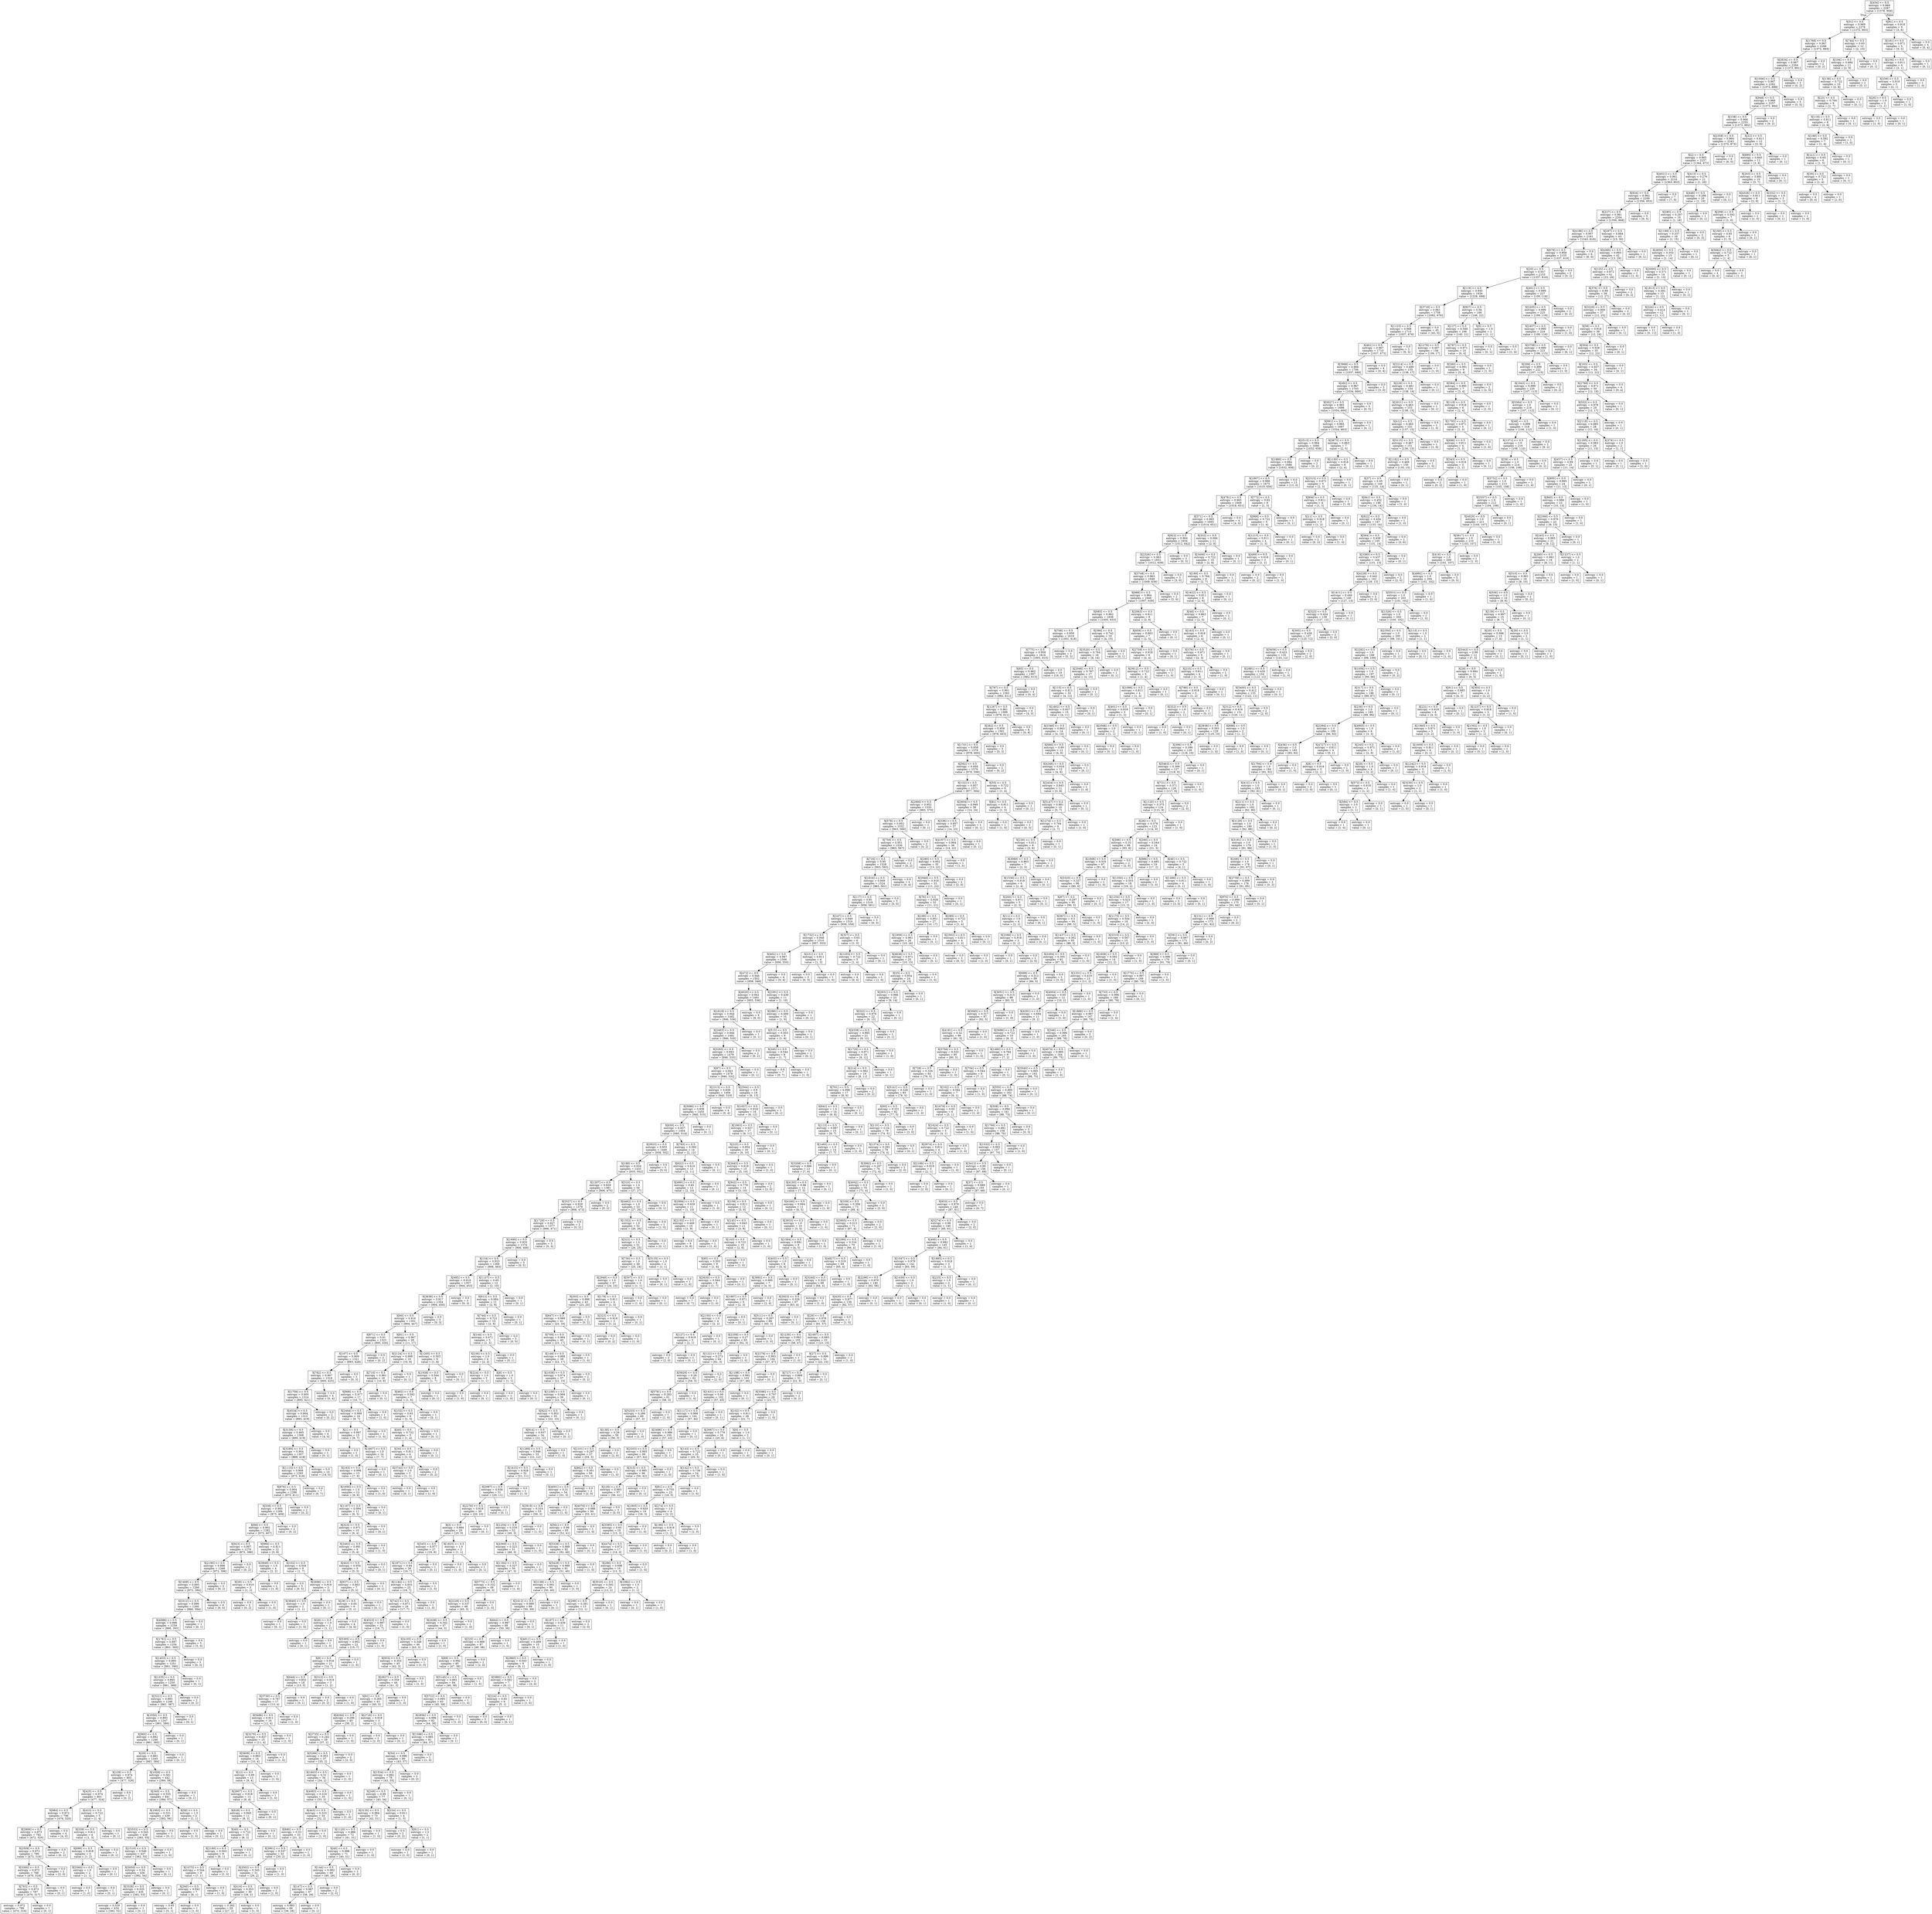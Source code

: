 digraph Tree {
node [shape=box] ;
0 [label="X[454] <= 0.5\nentropy = 0.969\nsamples = 2287\nvalue = [1378, 909]"] ;
1 [label="X[31] <= 0.5\nentropy = 0.969\nsamples = 2278\nvalue = [1375, 903]"] ;
0 -> 1 [labeldistance=2.5, labelangle=45, headlabel="True"] ;
2 [label="X[1768] <= 0.5\nentropy = 0.967\nsamples = 2266\nvalue = [1373, 893]"] ;
1 -> 2 ;
3 [label="X[2634] <= 0.5\nentropy = 0.967\nsamples = 2264\nvalue = [1373, 891]"] ;
2 -> 3 ;
4 [label="X[1006] <= 0.5\nentropy = 0.967\nsamples = 2262\nvalue = [1373, 889]"] ;
3 -> 4 ;
5 [label="X[948] <= 0.5\nentropy = 0.966\nsamples = 2257\nvalue = [1373, 884]"] ;
4 -> 5 ;
6 [label="X[158] <= 0.5\nentropy = 0.966\nsamples = 2255\nvalue = [1373, 882]"] ;
5 -> 6 ;
7 [label="X[2358] <= 0.5\nentropy = 0.964\nsamples = 2243\nvalue = [1370, 873]"] ;
6 -> 7 ;
8 [label="X[2] <= 0.5\nentropy = 0.965\nsamples = 2237\nvalue = [1364, 873]"] ;
7 -> 8 ;
9 [label="X[4021] <= 0.5\nentropy = 0.961\nsamples = 2216\nvalue = [1363, 853]"] ;
8 -> 9 ;
10 [label="X[834] <= 0.5\nentropy = 0.962\nsamples = 2209\nvalue = [1356, 853]"] ;
9 -> 10 ;
11 [label="X[227] <= 0.5\nentropy = 0.961\nsamples = 2204\nvalue = [1356, 848]"] ;
10 -> 11 ;
12 [label="X[4188] <= 0.5\nentropy = 0.957\nsamples = 2161\nvalue = [1343, 818]"] ;
11 -> 12 ;
13 [label="X[679] <= 0.5\nentropy = 0.958\nsamples = 2155\nvalue = [1337, 818]"] ;
12 -> 13 ;
14 [label="X[20] <= 0.5\nentropy = 0.957\nsamples = 2153\nvalue = [1337, 816]"] ;
13 -> 14 ;
15 [label="X[119] <= 0.5\nentropy = 0.945\nsamples = 1926\nvalue = [1228, 698]"] ;
14 -> 15 ;
16 [label="X[3719] <= 0.5\nentropy = 0.961\nsamples = 1758\nvalue = [1082, 676]"] ;
15 -> 16 ;
17 [label="X[1123] <= 0.5\nentropy = 0.968\nsamples = 1713\nvalue = [1037, 676]"] ;
16 -> 17 ;
18 [label="X[461] <= 0.5\nentropy = 0.967\nsamples = 1710\nvalue = [1037, 673]"] ;
17 -> 18 ;
19 [label="X[3968] <= 0.5\nentropy = 0.966\nsamples = 1706\nvalue = [1037, 669]"] ;
18 -> 19 ;
20 [label="X[492] <= 0.5\nentropy = 0.967\nsamples = 1703\nvalue = [1034, 669]"] ;
19 -> 20 ;
21 [label="X[3027] <= 0.5\nentropy = 0.965\nsamples = 1698\nvalue = [1034, 664]"] ;
20 -> 21 ;
22 [label="X[991] <= 0.5\nentropy = 0.965\nsamples = 1697\nvalue = [1034, 663]"] ;
21 -> 22 ;
23 [label="X[2513] <= 0.5\nentropy = 0.964\nsamples = 1690\nvalue = [1032, 658]"] ;
22 -> 23 ;
24 [label="X[1880] <= 0.5\nentropy = 0.964\nsamples = 1688\nvalue = [1032, 656]"] ;
23 -> 24 ;
25 [label="X[1867] <= 0.5\nentropy = 0.966\nsamples = 1675\nvalue = [1019, 656]"] ;
24 -> 25 ;
26 [label="X[4781] <= 0.5\nentropy = 0.965\nsamples = 1669\nvalue = [1018, 651]"] ;
25 -> 26 ;
27 [label="X[371] <= 0.5\nentropy = 0.965\nsamples = 1665\nvalue = [1014, 651]"] ;
26 -> 27 ;
28 [label="X[922] <= 0.5\nentropy = 0.964\nsamples = 1654\nvalue = [1012, 642]"] ;
27 -> 28 ;
29 [label="X[2326] <= 0.5\nentropy = 0.963\nsamples = 1651\nvalue = [1012, 639]"] ;
28 -> 29 ;
30 [label="X[3748] <= 0.5\nentropy = 0.963\nsamples = 1648\nvalue = [1009, 639]"] ;
29 -> 30 ;
31 [label="X[988] <= 0.5\nentropy = 0.964\nsamples = 1646\nvalue = [1007, 639]"] ;
30 -> 31 ;
32 [label="X[685] <= 0.5\nentropy = 0.962\nsamples = 1638\nvalue = [1005, 633]"] ;
31 -> 32 ;
33 [label="X[708] <= 0.5\nentropy = 0.959\nsamples = 1619\nvalue = [1001, 618]"] ;
32 -> 33 ;
34 [label="X[775] <= 0.5\nentropy = 0.958\nsamples = 1616\nvalue = [1001, 615]"] ;
33 -> 34 ;
35 [label="X[65] <= 0.5\nentropy = 0.962\nsamples = 1597\nvalue = [982, 615]"] ;
34 -> 35 ;
36 [label="X[787] <= 0.5\nentropy = 0.961\nsamples = 1593\nvalue = [982, 611]"] ;
35 -> 36 ;
37 [label="X[1267] <= 0.5\nentropy = 0.961\nsamples = 1589\nvalue = [978, 611]"] ;
36 -> 37 ;
38 [label="X[262] <= 0.5\nentropy = 0.959\nsamples = 1581\nvalue = [978, 603]"] ;
37 -> 38 ;
39 [label="X[1701] <= 0.5\nentropy = 0.958\nsamples = 1578\nvalue = [978, 600]"] ;
38 -> 39 ;
40 [label="X[562] <= 0.5\nentropy = 0.958\nsamples = 1576\nvalue = [978, 598]"] ;
39 -> 40 ;
41 [label="X[122] <= 0.5\nentropy = 0.957\nsamples = 1571\nvalue = [977, 594]"] ;
40 -> 41 ;
42 [label="X[2466] <= 0.5\nentropy = 0.952\nsamples = 1533\nvalue = [963, 570]"] ;
41 -> 42 ;
43 [label="X[578] <= 0.5\nentropy = 0.952\nsamples = 1532\nvalue = [963, 569]"] ;
42 -> 43 ;
44 [label="X[759] <= 0.5\nentropy = 0.951\nsamples = 1530\nvalue = [963, 567]"] ;
43 -> 44 ;
45 [label="X[716] <= 0.5\nentropy = 0.95\nsamples = 1528\nvalue = [963, 565]"] ;
44 -> 45 ;
46 [label="X[1816] <= 0.5\nentropy = 0.949\nsamples = 1524\nvalue = [963, 561]"] ;
45 -> 46 ;
47 [label="X[117] <= 0.5\nentropy = 0.95\nsamples = 1519\nvalue = [958, 561]"] ;
46 -> 47 ;
48 [label="X[147] <= 0.5\nentropy = 0.949\nsamples = 1516\nvalue = [958, 558]"] ;
47 -> 48 ;
49 [label="X[1732] <= 0.5\nentropy = 0.948\nsamples = 1510\nvalue = [957, 553]"] ;
48 -> 49 ;
50 [label="X[402] <= 0.5\nentropy = 0.947\nsamples = 1506\nvalue = [956, 550]"] ;
49 -> 50 ;
51 [label="X[472] <= 0.5\nentropy = 0.946\nsamples = 1502\nvalue = [956, 546]"] ;
50 -> 51 ;
52 [label="X[4020] <= 0.5\nentropy = 0.942\nsamples = 1491\nvalue = [955, 536]"] ;
51 -> 52 ;
53 [label="X[1619] <= 0.5\nentropy = 0.944\nsamples = 1482\nvalue = [946, 536]"] ;
52 -> 53 ;
54 [label="X[2463] <= 0.5\nentropy = 0.944\nsamples = 1481\nvalue = [946, 535]"] ;
53 -> 54 ;
55 [label="X[3293] <= 0.5\nentropy = 0.943\nsamples = 1479\nvalue = [946, 533]"] ;
54 -> 55 ;
56 [label="X[87] <= 0.5\nentropy = 0.943\nsamples = 1478\nvalue = [946, 532]"] ;
55 -> 56 ;
57 [label="X[2313] <= 0.5\nentropy = 0.939\nsamples = 1459\nvalue = [940, 519]"] ;
56 -> 57 ;
58 [label="X[3086] <= 0.5\nentropy = 0.938\nsamples = 1455\nvalue = [940, 515]"] ;
57 -> 58 ;
59 [label="X[659] <= 0.5\nentropy = 0.937\nsamples = 1454\nvalue = [940, 514]"] ;
58 -> 59 ;
60 [label="X[3923] <= 0.5\nentropy = 0.933\nsamples = 1440\nvalue = [938, 502]"] ;
59 -> 60 ;
61 [label="X[188] <= 0.5\nentropy = 0.934\nsamples = 1435\nvalue = [933, 502]"] ;
60 -> 61 ;
62 [label="X[1297] <= 0.5\nentropy = 0.929\nsamples = 1381\nvalue = [906, 475]"] ;
61 -> 62 ;
63 [label="X[2527] <= 0.5\nentropy = 0.928\nsamples = 1379\nvalue = [906, 473]"] ;
62 -> 63 ;
64 [label="X[1729] <= 0.5\nentropy = 0.927\nsamples = 1377\nvalue = [906, 471]"] ;
63 -> 64 ;
65 [label="X[1690] <= 0.5\nentropy = 0.925\nsamples = 1374\nvalue = [906, 468]"] ;
64 -> 65 ;
66 [label="X[134] <= 0.5\nentropy = 0.923\nsamples = 1369\nvalue = [906, 463]"] ;
65 -> 66 ;
67 [label="X[485] <= 0.5\nentropy = 0.919\nsamples = 1357\nvalue = [904, 453]"] ;
66 -> 67 ;
68 [label="X[2638] <= 0.5\nentropy = 0.917\nsamples = 1354\nvalue = [904, 450]"] ;
67 -> 68 ;
69 [label="X[60] <= 0.5\nentropy = 0.916\nsamples = 1351\nvalue = [904, 447]"] ;
68 -> 69 ;
70 [label="X[871] <= 0.5\nentropy = 0.91\nsamples = 1323\nvalue = [893, 430]"] ;
69 -> 70 ;
71 [label="X[107] <= 0.5\nentropy = 0.909\nsamples = 1321\nvalue = [893, 428]"] ;
70 -> 71 ;
72 [label="X[782] <= 0.5\nentropy = 0.907\nsamples = 1318\nvalue = [893, 425]"] ;
71 -> 72 ;
73 [label="X[1756] <= 0.5\nentropy = 0.905\nsamples = 1314\nvalue = [893, 421]"] ;
72 -> 73 ;
74 [label="X[4534] <= 0.5\nentropy = 0.904\nsamples = 1312\nvalue = [893, 419]"] ;
73 -> 74 ;
75 [label="X[3159] <= 0.5\nentropy = 0.905\nsamples = 1308\nvalue = [889, 419]"] ;
74 -> 75 ;
76 [label="X[3289] <= 0.5\nentropy = 0.904\nsamples = 1307\nvalue = [889, 418]"] ;
75 -> 76 ;
77 [label="X[1115] <= 0.5\nentropy = 0.908\nsamples = 1293\nvalue = [875, 418]"] ;
76 -> 77 ;
78 [label="X[876] <= 0.5\nentropy = 0.904\nsamples = 1286\nvalue = [875, 411]"] ;
77 -> 78 ;
79 [label="X[536] <= 0.5\nentropy = 0.903\nsamples = 1284\nvalue = [875, 409]"] ;
78 -> 79 ;
80 [label="X[66] <= 0.5\nentropy = 0.902\nsamples = 1282\nvalue = [875, 407]"] ;
79 -> 80 ;
81 [label="X[923] <= 0.5\nentropy = 0.897\nsamples = 1270\nvalue = [872, 398]"] ;
80 -> 81 ;
82 [label="X[2190] <= 0.5\nentropy = 0.896\nsamples = 1268\nvalue = [872, 396]"] ;
81 -> 82 ;
83 [label="X[1409] <= 0.5\nentropy = 0.895\nsamples = 1266\nvalue = [872, 394]"] ;
82 -> 83 ;
84 [label="X[3312] <= 0.5\nentropy = 0.896\nsamples = 1260\nvalue = [866, 394]"] ;
83 -> 84 ;
85 [label="X[4586] <= 0.5\nentropy = 0.896\nsamples = 1259\nvalue = [866, 393]"] ;
84 -> 85 ;
86 [label="X[1761] <= 0.5\nentropy = 0.897\nsamples = 1254\nvalue = [861, 393]"] ;
85 -> 86 ;
87 [label="X[1453] <= 0.5\nentropy = 0.895\nsamples = 1251\nvalue = [861, 390]"] ;
86 -> 87 ;
88 [label="X[1335] <= 0.5\nentropy = 0.895\nsamples = 1250\nvalue = [861, 389]"] ;
87 -> 88 ;
89 [label="X[3221] <= 0.5\nentropy = 0.893\nsamples = 1248\nvalue = [861, 387]"] ;
88 -> 89 ;
90 [label="X[1050] <= 0.5\nentropy = 0.893\nsamples = 1247\nvalue = [861, 386]"] ;
89 -> 90 ;
91 [label="X[960] <= 0.5\nentropy = 0.892\nsamples = 1246\nvalue = [861, 385]"] ;
90 -> 91 ;
92 [label="X[29] <= 0.5\nentropy = 0.891\nsamples = 1245\nvalue = [861, 384]"] ;
91 -> 92 ;
93 [label="X[139] <= 0.5\nentropy = 0.974\nsamples = 803\nvalue = [477, 326]"] ;
92 -> 93 ;
94 [label="X[425] <= 0.5\nentropy = 0.974\nsamples = 801\nvalue = [477, 324]"] ;
93 -> 94 ;
95 [label="X[984] <= 0.5\nentropy = 0.972\nsamples = 796\nvalue = [476, 320]"] ;
94 -> 95 ;
96 [label="X[2906] <= 0.5\nentropy = 0.973\nsamples = 792\nvalue = [472, 320]"] ;
95 -> 96 ;
97 [label="X[2509] <= 0.5\nentropy = 0.972\nsamples = 790\nvalue = [472, 318]"] ;
96 -> 97 ;
98 [label="X[3300] <= 0.5\nentropy = 0.973\nsamples = 788\nvalue = [470, 318]"] ;
97 -> 98 ;
99 [label="X[763] <= 0.5\nentropy = 0.973\nsamples = 787\nvalue = [470, 317]"] ;
98 -> 99 ;
100 [label="entropy = 0.972\nsamples = 786\nvalue = [470, 316]"] ;
99 -> 100 ;
101 [label="entropy = 0.0\nsamples = 1\nvalue = [0, 1]"] ;
99 -> 101 ;
102 [label="entropy = 0.0\nsamples = 1\nvalue = [0, 1]"] ;
98 -> 102 ;
103 [label="entropy = 0.0\nsamples = 2\nvalue = [2, 0]"] ;
97 -> 103 ;
104 [label="entropy = 0.0\nsamples = 2\nvalue = [0, 2]"] ;
96 -> 104 ;
105 [label="entropy = 0.0\nsamples = 4\nvalue = [4, 0]"] ;
95 -> 105 ;
106 [label="X[423] <= 0.5\nentropy = 0.722\nsamples = 5\nvalue = [1, 4]"] ;
94 -> 106 ;
107 [label="X[339] <= 0.5\nentropy = 0.811\nsamples = 4\nvalue = [1, 3]"] ;
106 -> 107 ;
108 [label="X[698] <= 0.5\nentropy = 0.918\nsamples = 3\nvalue = [1, 2]"] ;
107 -> 108 ;
109 [label="X[2560] <= 0.5\nentropy = 1.0\nsamples = 2\nvalue = [1, 1]"] ;
108 -> 109 ;
110 [label="entropy = 0.0\nsamples = 1\nvalue = [1, 0]"] ;
109 -> 110 ;
111 [label="entropy = 0.0\nsamples = 1\nvalue = [0, 1]"] ;
109 -> 111 ;
112 [label="entropy = 0.0\nsamples = 1\nvalue = [0, 1]"] ;
108 -> 112 ;
113 [label="entropy = 0.0\nsamples = 1\nvalue = [0, 1]"] ;
107 -> 113 ;
114 [label="entropy = 0.0\nsamples = 1\nvalue = [0, 1]"] ;
106 -> 114 ;
115 [label="entropy = 0.0\nsamples = 2\nvalue = [0, 2]"] ;
93 -> 115 ;
116 [label="X[1928] <= 0.5\nentropy = 0.561\nsamples = 442\nvalue = [384, 58]"] ;
92 -> 116 ;
117 [label="X[340] <= 0.5\nentropy = 0.555\nsamples = 441\nvalue = [384, 57]"] ;
116 -> 117 ;
118 [label="X[1903] <= 0.5\nentropy = 0.551\nsamples = 439\nvalue = [383, 56]"] ;
117 -> 118 ;
119 [label="X[5553] <= 0.5\nentropy = 0.545\nsamples = 438\nvalue = [383, 55]"] ;
118 -> 119 ;
120 [label="X[1516] <= 0.5\nentropy = 0.546\nsamples = 437\nvalue = [382, 55]"] ;
119 -> 120 ;
121 [label="X[3050] <= 0.5\nentropy = 0.54\nsamples = 436\nvalue = [382, 54]"] ;
120 -> 121 ;
122 [label="X[3338] <= 0.5\nentropy = 0.535\nsamples = 435\nvalue = [382, 53]"] ;
121 -> 122 ;
123 [label="entropy = 0.529\nsamples = 434\nvalue = [382, 52]"] ;
122 -> 123 ;
124 [label="entropy = 0.0\nsamples = 1\nvalue = [0, 1]"] ;
122 -> 124 ;
125 [label="entropy = 0.0\nsamples = 1\nvalue = [0, 1]"] ;
121 -> 125 ;
126 [label="entropy = 0.0\nsamples = 1\nvalue = [0, 1]"] ;
120 -> 126 ;
127 [label="entropy = 0.0\nsamples = 1\nvalue = [1, 0]"] ;
119 -> 127 ;
128 [label="entropy = 0.0\nsamples = 1\nvalue = [0, 1]"] ;
118 -> 128 ;
129 [label="X[58] <= 0.5\nentropy = 1.0\nsamples = 2\nvalue = [1, 1]"] ;
117 -> 129 ;
130 [label="entropy = 0.0\nsamples = 1\nvalue = [1, 0]"] ;
129 -> 130 ;
131 [label="entropy = 0.0\nsamples = 1\nvalue = [0, 1]"] ;
129 -> 131 ;
132 [label="entropy = 0.0\nsamples = 1\nvalue = [0, 1]"] ;
116 -> 132 ;
133 [label="entropy = 0.0\nsamples = 1\nvalue = [0, 1]"] ;
91 -> 133 ;
134 [label="entropy = 0.0\nsamples = 1\nvalue = [0, 1]"] ;
90 -> 134 ;
135 [label="entropy = 0.0\nsamples = 1\nvalue = [0, 1]"] ;
89 -> 135 ;
136 [label="entropy = 0.0\nsamples = 2\nvalue = [0, 2]"] ;
88 -> 136 ;
137 [label="entropy = 0.0\nsamples = 1\nvalue = [0, 1]"] ;
87 -> 137 ;
138 [label="entropy = 0.0\nsamples = 3\nvalue = [0, 3]"] ;
86 -> 138 ;
139 [label="entropy = 0.0\nsamples = 5\nvalue = [5, 0]"] ;
85 -> 139 ;
140 [label="entropy = 0.0\nsamples = 1\nvalue = [0, 1]"] ;
84 -> 140 ;
141 [label="entropy = 0.0\nsamples = 6\nvalue = [6, 0]"] ;
83 -> 141 ;
142 [label="entropy = 0.0\nsamples = 2\nvalue = [0, 2]"] ;
82 -> 142 ;
143 [label="entropy = 0.0\nsamples = 2\nvalue = [0, 2]"] ;
81 -> 143 ;
144 [label="X[966] <= 0.5\nentropy = 0.811\nsamples = 12\nvalue = [3, 9]"] ;
80 -> 144 ;
145 [label="X[3849] <= 0.5\nentropy = 1.0\nsamples = 4\nvalue = [2, 2]"] ;
144 -> 145 ;
146 [label="X[29] <= 0.5\nentropy = 0.918\nsamples = 3\nvalue = [1, 2]"] ;
145 -> 146 ;
147 [label="entropy = 0.0\nsamples = 2\nvalue = [0, 2]"] ;
146 -> 147 ;
148 [label="entropy = 0.0\nsamples = 1\nvalue = [1, 0]"] ;
146 -> 148 ;
149 [label="entropy = 0.0\nsamples = 1\nvalue = [1, 0]"] ;
145 -> 149 ;
150 [label="X[102] <= 0.5\nentropy = 0.544\nsamples = 8\nvalue = [1, 7]"] ;
144 -> 150 ;
151 [label="entropy = 0.0\nsamples = 5\nvalue = [0, 5]"] ;
150 -> 151 ;
152 [label="X[2696] <= 0.5\nentropy = 0.918\nsamples = 3\nvalue = [1, 2]"] ;
150 -> 152 ;
153 [label="X[3849] <= 0.5\nentropy = 1.0\nsamples = 2\nvalue = [1, 1]"] ;
152 -> 153 ;
154 [label="entropy = 0.0\nsamples = 1\nvalue = [0, 1]"] ;
153 -> 154 ;
155 [label="entropy = 0.0\nsamples = 1\nvalue = [1, 0]"] ;
153 -> 155 ;
156 [label="entropy = 0.0\nsamples = 1\nvalue = [0, 1]"] ;
152 -> 156 ;
157 [label="entropy = 0.0\nsamples = 2\nvalue = [0, 2]"] ;
79 -> 157 ;
158 [label="entropy = 0.0\nsamples = 2\nvalue = [0, 2]"] ;
78 -> 158 ;
159 [label="entropy = 0.0\nsamples = 7\nvalue = [0, 7]"] ;
77 -> 159 ;
160 [label="entropy = 0.0\nsamples = 14\nvalue = [14, 0]"] ;
76 -> 160 ;
161 [label="entropy = 0.0\nsamples = 1\nvalue = [0, 1]"] ;
75 -> 161 ;
162 [label="entropy = 0.0\nsamples = 4\nvalue = [4, 0]"] ;
74 -> 162 ;
163 [label="entropy = 0.0\nsamples = 2\nvalue = [0, 2]"] ;
73 -> 163 ;
164 [label="entropy = 0.0\nsamples = 4\nvalue = [0, 4]"] ;
72 -> 164 ;
165 [label="entropy = 0.0\nsamples = 3\nvalue = [0, 3]"] ;
71 -> 165 ;
166 [label="entropy = 0.0\nsamples = 2\nvalue = [0, 2]"] ;
70 -> 166 ;
167 [label="X[81] <= 0.5\nentropy = 0.967\nsamples = 28\nvalue = [11, 17]"] ;
69 -> 167 ;
168 [label="X[2124] <= 0.5\nentropy = 0.998\nsamples = 19\nvalue = [10, 9]"] ;
167 -> 168 ;
169 [label="X[710] <= 0.5\nentropy = 0.991\nsamples = 18\nvalue = [10, 8]"] ;
168 -> 169 ;
170 [label="X[908] <= 0.5\nentropy = 0.977\nsamples = 17\nvalue = [10, 7]"] ;
169 -> 170 ;
171 [label="X[2464] <= 0.5\nentropy = 0.989\nsamples = 16\nvalue = [9, 7]"] ;
170 -> 171 ;
172 [label="X[1] <= 0.5\nentropy = 0.997\nsamples = 15\nvalue = [8, 7]"] ;
171 -> 172 ;
173 [label="entropy = 0.0\nsamples = 1\nvalue = [1, 0]"] ;
172 -> 173 ;
174 [label="X[1807] <= 0.5\nentropy = 1.0\nsamples = 14\nvalue = [7, 7]"] ;
172 -> 174 ;
175 [label="X[193] <= 0.5\nentropy = 0.996\nsamples = 13\nvalue = [7, 6]"] ;
174 -> 175 ;
176 [label="X[1956] <= 0.5\nentropy = 1.0\nsamples = 12\nvalue = [6, 6]"] ;
175 -> 176 ;
177 [label="X[1167] <= 0.5\nentropy = 0.994\nsamples = 11\nvalue = [6, 5]"] ;
176 -> 177 ;
178 [label="X[323] <= 0.5\nentropy = 0.971\nsamples = 10\nvalue = [6, 4]"] ;
177 -> 178 ;
179 [label="X[2462] <= 0.5\nentropy = 0.991\nsamples = 9\nvalue = [5, 4]"] ;
178 -> 179 ;
180 [label="X[443] <= 0.5\nentropy = 0.954\nsamples = 8\nvalue = [5, 3]"] ;
179 -> 180 ;
181 [label="X[937] <= 0.5\nentropy = 0.863\nsamples = 7\nvalue = [5, 2]"] ;
180 -> 181 ;
182 [label="X[29] <= 0.5\nentropy = 0.65\nsamples = 6\nvalue = [5, 1]"] ;
181 -> 182 ;
183 [label="X[26] <= 0.5\nentropy = 1.0\nsamples = 2\nvalue = [1, 1]"] ;
182 -> 183 ;
184 [label="entropy = 0.0\nsamples = 1\nvalue = [0, 1]"] ;
183 -> 184 ;
185 [label="entropy = 0.0\nsamples = 1\nvalue = [1, 0]"] ;
183 -> 185 ;
186 [label="entropy = 0.0\nsamples = 4\nvalue = [4, 0]"] ;
182 -> 186 ;
187 [label="entropy = 0.0\nsamples = 1\nvalue = [0, 1]"] ;
181 -> 187 ;
188 [label="entropy = 0.0\nsamples = 1\nvalue = [0, 1]"] ;
180 -> 188 ;
189 [label="entropy = 0.0\nsamples = 1\nvalue = [0, 1]"] ;
179 -> 189 ;
190 [label="entropy = 0.0\nsamples = 1\nvalue = [1, 0]"] ;
178 -> 190 ;
191 [label="entropy = 0.0\nsamples = 1\nvalue = [0, 1]"] ;
177 -> 191 ;
192 [label="entropy = 0.0\nsamples = 1\nvalue = [0, 1]"] ;
176 -> 192 ;
193 [label="entropy = 0.0\nsamples = 1\nvalue = [1, 0]"] ;
175 -> 193 ;
194 [label="entropy = 0.0\nsamples = 1\nvalue = [0, 1]"] ;
174 -> 194 ;
195 [label="entropy = 0.0\nsamples = 1\nvalue = [1, 0]"] ;
171 -> 195 ;
196 [label="entropy = 0.0\nsamples = 1\nvalue = [1, 0]"] ;
170 -> 196 ;
197 [label="entropy = 0.0\nsamples = 1\nvalue = [0, 1]"] ;
169 -> 197 ;
198 [label="entropy = 0.0\nsamples = 1\nvalue = [0, 1]"] ;
168 -> 198 ;
199 [label="X[1205] <= 0.5\nentropy = 0.503\nsamples = 9\nvalue = [1, 8]"] ;
167 -> 199 ;
200 [label="X[1938] <= 0.5\nentropy = 0.544\nsamples = 8\nvalue = [1, 7]"] ;
199 -> 200 ;
201 [label="X[482] <= 0.5\nentropy = 0.592\nsamples = 7\nvalue = [1, 6]"] ;
200 -> 201 ;
202 [label="X[153] <= 0.5\nentropy = 0.65\nsamples = 6\nvalue = [1, 5]"] ;
201 -> 202 ;
203 [label="X[40] <= 0.5\nentropy = 0.722\nsamples = 5\nvalue = [1, 4]"] ;
202 -> 203 ;
204 [label="X[30] <= 0.5\nentropy = 0.811\nsamples = 4\nvalue = [1, 3]"] ;
203 -> 204 ;
205 [label="X[3743] <= 0.5\nentropy = 1.0\nsamples = 2\nvalue = [1, 1]"] ;
204 -> 205 ;
206 [label="entropy = 0.0\nsamples = 1\nvalue = [0, 1]"] ;
205 -> 206 ;
207 [label="entropy = 0.0\nsamples = 1\nvalue = [1, 0]"] ;
205 -> 207 ;
208 [label="entropy = 0.0\nsamples = 2\nvalue = [0, 2]"] ;
204 -> 208 ;
209 [label="entropy = 0.0\nsamples = 1\nvalue = [0, 1]"] ;
203 -> 209 ;
210 [label="entropy = 0.0\nsamples = 1\nvalue = [0, 1]"] ;
202 -> 210 ;
211 [label="entropy = 0.0\nsamples = 1\nvalue = [0, 1]"] ;
201 -> 211 ;
212 [label="entropy = 0.0\nsamples = 1\nvalue = [0, 1]"] ;
200 -> 212 ;
213 [label="entropy = 0.0\nsamples = 1\nvalue = [0, 1]"] ;
199 -> 213 ;
214 [label="entropy = 0.0\nsamples = 3\nvalue = [0, 3]"] ;
68 -> 214 ;
215 [label="entropy = 0.0\nsamples = 3\nvalue = [0, 3]"] ;
67 -> 215 ;
216 [label="X[1137] <= 0.5\nentropy = 0.65\nsamples = 12\nvalue = [2, 10]"] ;
66 -> 216 ;
217 [label="X[612] <= 0.5\nentropy = 0.684\nsamples = 11\nvalue = [2, 9]"] ;
216 -> 217 ;
218 [label="X[746] <= 0.5\nentropy = 0.722\nsamples = 10\nvalue = [2, 8]"] ;
217 -> 218 ;
219 [label="X[144] <= 0.5\nentropy = 0.971\nsamples = 5\nvalue = [2, 3]"] ;
218 -> 219 ;
220 [label="X[236] <= 0.5\nentropy = 1.0\nsamples = 4\nvalue = [2, 2]"] ;
219 -> 220 ;
221 [label="X[224] <= 0.5\nentropy = 1.0\nsamples = 2\nvalue = [1, 1]"] ;
220 -> 221 ;
222 [label="entropy = 0.0\nsamples = 1\nvalue = [1, 0]"] ;
221 -> 222 ;
223 [label="entropy = 0.0\nsamples = 1\nvalue = [0, 1]"] ;
221 -> 223 ;
224 [label="X[8] <= 0.5\nentropy = 1.0\nsamples = 2\nvalue = [1, 1]"] ;
220 -> 224 ;
225 [label="entropy = 0.0\nsamples = 1\nvalue = [1, 0]"] ;
224 -> 225 ;
226 [label="entropy = 0.0\nsamples = 1\nvalue = [0, 1]"] ;
224 -> 226 ;
227 [label="entropy = 0.0\nsamples = 1\nvalue = [0, 1]"] ;
219 -> 227 ;
228 [label="entropy = 0.0\nsamples = 5\nvalue = [0, 5]"] ;
218 -> 228 ;
229 [label="entropy = 0.0\nsamples = 1\nvalue = [0, 1]"] ;
217 -> 229 ;
230 [label="entropy = 0.0\nsamples = 1\nvalue = [0, 1]"] ;
216 -> 230 ;
231 [label="entropy = 0.0\nsamples = 5\nvalue = [0, 5]"] ;
65 -> 231 ;
232 [label="entropy = 0.0\nsamples = 3\nvalue = [0, 3]"] ;
64 -> 232 ;
233 [label="entropy = 0.0\nsamples = 2\nvalue = [0, 2]"] ;
63 -> 233 ;
234 [label="entropy = 0.0\nsamples = 2\nvalue = [0, 2]"] ;
62 -> 234 ;
235 [label="X[310] <= 0.5\nentropy = 1.0\nsamples = 54\nvalue = [27, 27]"] ;
61 -> 235 ;
236 [label="X[4462] <= 0.5\nentropy = 1.0\nsamples = 53\nvalue = [27, 26]"] ;
235 -> 236 ;
237 [label="X[1352] <= 0.5\nentropy = 1.0\nsamples = 52\nvalue = [26, 26]"] ;
236 -> 237 ;
238 [label="X[322] <= 0.5\nentropy = 1.0\nsamples = 51\nvalue = [26, 25]"] ;
237 -> 238 ;
239 [label="X[730] <= 0.5\nentropy = 1.0\nsamples = 49\nvalue = [25, 24]"] ;
238 -> 239 ;
240 [label="X[2949] <= 0.5\nentropy = 1.0\nsamples = 47\nvalue = [24, 23]"] ;
239 -> 240 ;
241 [label="X[203] <= 0.5\nentropy = 0.996\nsamples = 43\nvalue = [23, 20]"] ;
240 -> 241 ;
242 [label="X[647] <= 0.5\nentropy = 0.989\nsamples = 41\nvalue = [23, 18]"] ;
241 -> 242 ;
243 [label="X[709] <= 0.5\nentropy = 0.984\nsamples = 40\nvalue = [23, 17]"] ;
242 -> 243 ;
244 [label="X[149] <= 0.5\nentropy = 0.988\nsamples = 39\nvalue = [22, 17]"] ;
243 -> 244 ;
245 [label="X[1038] <= 0.5\nentropy = 0.974\nsamples = 37\nvalue = [22, 15]"] ;
244 -> 245 ;
246 [label="X[1238] <= 0.5\nentropy = 0.964\nsamples = 36\nvalue = [22, 14]"] ;
245 -> 246 ;
247 [label="X[822] <= 0.5\nentropy = 0.952\nsamples = 35\nvalue = [22, 13]"] ;
246 -> 247 ;
248 [label="X[914] <= 0.5\nentropy = 0.937\nsamples = 34\nvalue = [22, 12]"] ;
247 -> 248 ;
249 [label="X[1288] <= 0.5\nentropy = 0.946\nsamples = 33\nvalue = [21, 12]"] ;
248 -> 249 ;
250 [label="X[1415] <= 0.5\nentropy = 0.928\nsamples = 32\nvalue = [21, 11]"] ;
249 -> 250 ;
251 [label="X[2087] <= 0.5\nentropy = 0.938\nsamples = 31\nvalue = [20, 11]"] ;
250 -> 251 ;
252 [label="X[2278] <= 0.5\nentropy = 0.918\nsamples = 30\nvalue = [20, 10]"] ;
251 -> 252 ;
253 [label="X[3] <= 0.5\nentropy = 0.894\nsamples = 29\nvalue = [20, 9]"] ;
252 -> 253 ;
254 [label="X[345] <= 0.5\nentropy = 0.877\nsamples = 27\nvalue = [19, 8]"] ;
253 -> 254 ;
255 [label="X[1871] <= 0.5\nentropy = 0.84\nsamples = 26\nvalue = [19, 7]"] ;
254 -> 255 ;
256 [label="X[1144] <= 0.5\nentropy = 0.855\nsamples = 25\nvalue = [18, 7]"] ;
255 -> 256 ;
257 [label="X[742] <= 0.5\nentropy = 0.871\nsamples = 24\nvalue = [17, 7]"] ;
256 -> 257 ;
258 [label="X[4523] <= 0.5\nentropy = 0.887\nsamples = 23\nvalue = [16, 7]"] ;
257 -> 258 ;
259 [label="X[5395] <= 0.5\nentropy = 0.902\nsamples = 22\nvalue = [15, 7]"] ;
258 -> 259 ;
260 [label="X[8] <= 0.5\nentropy = 0.918\nsamples = 21\nvalue = [14, 7]"] ;
259 -> 260 ;
261 [label="X[646] <= 0.5\nentropy = 0.852\nsamples = 18\nvalue = [13, 5]"] ;
260 -> 261 ;
262 [label="X[3730] <= 0.5\nentropy = 0.787\nsamples = 17\nvalue = [13, 4]"] ;
261 -> 262 ;
263 [label="X[5496] <= 0.5\nentropy = 0.811\nsamples = 16\nvalue = [12, 4]"] ;
262 -> 263 ;
264 [label="X[3278] <= 0.5\nentropy = 0.837\nsamples = 15\nvalue = [11, 4]"] ;
263 -> 264 ;
265 [label="X[5608] <= 0.5\nentropy = 0.863\nsamples = 14\nvalue = [10, 4]"] ;
264 -> 265 ;
266 [label="X[12] <= 0.5\nentropy = 0.89\nsamples = 13\nvalue = [9, 4]"] ;
265 -> 266 ;
267 [label="X[2807] <= 0.5\nentropy = 0.918\nsamples = 12\nvalue = [8, 4]"] ;
266 -> 267 ;
268 [label="X[628] <= 0.5\nentropy = 0.845\nsamples = 11\nvalue = [8, 3]"] ;
267 -> 268 ;
269 [label="X[40] <= 0.5\nentropy = 0.722\nsamples = 10\nvalue = [8, 2]"] ;
268 -> 269 ;
270 [label="X[2180] <= 0.5\nentropy = 0.503\nsamples = 9\nvalue = [8, 1]"] ;
269 -> 270 ;
271 [label="X[1075] <= 0.5\nentropy = 0.544\nsamples = 8\nvalue = [7, 1]"] ;
270 -> 271 ;
272 [label="X[260] <= 0.5\nentropy = 0.592\nsamples = 7\nvalue = [6, 1]"] ;
271 -> 272 ;
273 [label="entropy = 0.65\nsamples = 6\nvalue = [5, 1]"] ;
272 -> 273 ;
274 [label="entropy = 0.0\nsamples = 1\nvalue = [1, 0]"] ;
272 -> 274 ;
275 [label="entropy = 0.0\nsamples = 1\nvalue = [1, 0]"] ;
271 -> 275 ;
276 [label="entropy = 0.0\nsamples = 1\nvalue = [1, 0]"] ;
270 -> 276 ;
277 [label="entropy = 0.0\nsamples = 1\nvalue = [0, 1]"] ;
269 -> 277 ;
278 [label="entropy = 0.0\nsamples = 1\nvalue = [0, 1]"] ;
268 -> 278 ;
279 [label="entropy = 0.0\nsamples = 1\nvalue = [0, 1]"] ;
267 -> 279 ;
280 [label="entropy = 0.0\nsamples = 1\nvalue = [1, 0]"] ;
266 -> 280 ;
281 [label="entropy = 0.0\nsamples = 1\nvalue = [1, 0]"] ;
265 -> 281 ;
282 [label="entropy = 0.0\nsamples = 1\nvalue = [1, 0]"] ;
264 -> 282 ;
283 [label="entropy = 0.0\nsamples = 1\nvalue = [1, 0]"] ;
263 -> 283 ;
284 [label="entropy = 0.0\nsamples = 1\nvalue = [1, 0]"] ;
262 -> 284 ;
285 [label="entropy = 0.0\nsamples = 1\nvalue = [0, 1]"] ;
261 -> 285 ;
286 [label="X[312] <= 0.5\nentropy = 0.918\nsamples = 3\nvalue = [1, 2]"] ;
260 -> 286 ;
287 [label="entropy = 0.0\nsamples = 2\nvalue = [0, 2]"] ;
286 -> 287 ;
288 [label="entropy = 0.0\nsamples = 1\nvalue = [1, 0]"] ;
286 -> 288 ;
289 [label="entropy = 0.0\nsamples = 1\nvalue = [1, 0]"] ;
259 -> 289 ;
290 [label="entropy = 0.0\nsamples = 1\nvalue = [1, 0]"] ;
258 -> 290 ;
291 [label="entropy = 0.0\nsamples = 1\nvalue = [1, 0]"] ;
257 -> 291 ;
292 [label="entropy = 0.0\nsamples = 1\nvalue = [1, 0]"] ;
256 -> 292 ;
293 [label="entropy = 0.0\nsamples = 1\nvalue = [1, 0]"] ;
255 -> 293 ;
294 [label="entropy = 0.0\nsamples = 1\nvalue = [0, 1]"] ;
254 -> 294 ;
295 [label="X[1823] <= 0.5\nentropy = 1.0\nsamples = 2\nvalue = [1, 1]"] ;
253 -> 295 ;
296 [label="entropy = 0.0\nsamples = 1\nvalue = [1, 0]"] ;
295 -> 296 ;
297 [label="entropy = 0.0\nsamples = 1\nvalue = [0, 1]"] ;
295 -> 297 ;
298 [label="entropy = 0.0\nsamples = 1\nvalue = [0, 1]"] ;
252 -> 298 ;
299 [label="entropy = 0.0\nsamples = 1\nvalue = [0, 1]"] ;
251 -> 299 ;
300 [label="entropy = 0.0\nsamples = 1\nvalue = [1, 0]"] ;
250 -> 300 ;
301 [label="entropy = 0.0\nsamples = 1\nvalue = [0, 1]"] ;
249 -> 301 ;
302 [label="entropy = 0.0\nsamples = 1\nvalue = [1, 0]"] ;
248 -> 302 ;
303 [label="entropy = 0.0\nsamples = 1\nvalue = [0, 1]"] ;
247 -> 303 ;
304 [label="entropy = 0.0\nsamples = 1\nvalue = [0, 1]"] ;
246 -> 304 ;
305 [label="entropy = 0.0\nsamples = 1\nvalue = [0, 1]"] ;
245 -> 305 ;
306 [label="entropy = 0.0\nsamples = 2\nvalue = [0, 2]"] ;
244 -> 306 ;
307 [label="entropy = 0.0\nsamples = 1\nvalue = [1, 0]"] ;
243 -> 307 ;
308 [label="entropy = 0.0\nsamples = 1\nvalue = [0, 1]"] ;
242 -> 308 ;
309 [label="entropy = 0.0\nsamples = 2\nvalue = [0, 2]"] ;
241 -> 309 ;
310 [label="X[178] <= 0.5\nentropy = 0.811\nsamples = 4\nvalue = [1, 3]"] ;
240 -> 310 ;
311 [label="X[323] <= 0.5\nentropy = 0.918\nsamples = 3\nvalue = [1, 2]"] ;
310 -> 311 ;
312 [label="entropy = 0.0\nsamples = 2\nvalue = [0, 2]"] ;
311 -> 312 ;
313 [label="entropy = 0.0\nsamples = 1\nvalue = [1, 0]"] ;
311 -> 313 ;
314 [label="entropy = 0.0\nsamples = 1\nvalue = [0, 1]"] ;
310 -> 314 ;
315 [label="X[507] <= 0.5\nentropy = 1.0\nsamples = 2\nvalue = [1, 1]"] ;
239 -> 315 ;
316 [label="entropy = 0.0\nsamples = 1\nvalue = [1, 0]"] ;
315 -> 316 ;
317 [label="entropy = 0.0\nsamples = 1\nvalue = [0, 1]"] ;
315 -> 317 ;
318 [label="X[5135] <= 0.5\nentropy = 1.0\nsamples = 2\nvalue = [1, 1]"] ;
238 -> 318 ;
319 [label="entropy = 0.0\nsamples = 1\nvalue = [0, 1]"] ;
318 -> 319 ;
320 [label="entropy = 0.0\nsamples = 1\nvalue = [1, 0]"] ;
318 -> 320 ;
321 [label="entropy = 0.0\nsamples = 1\nvalue = [0, 1]"] ;
237 -> 321 ;
322 [label="entropy = 0.0\nsamples = 1\nvalue = [1, 0]"] ;
236 -> 322 ;
323 [label="entropy = 0.0\nsamples = 1\nvalue = [0, 1]"] ;
235 -> 323 ;
324 [label="entropy = 0.0\nsamples = 5\nvalue = [5, 0]"] ;
60 -> 324 ;
325 [label="X[783] <= 0.5\nentropy = 0.592\nsamples = 14\nvalue = [2, 12]"] ;
59 -> 325 ;
326 [label="X[622] <= 0.5\nentropy = 0.619\nsamples = 13\nvalue = [2, 11]"] ;
325 -> 326 ;
327 [label="X[4881] <= 0.5\nentropy = 0.65\nsamples = 12\nvalue = [2, 10]"] ;
326 -> 327 ;
328 [label="X[2994] <= 0.5\nentropy = 0.439\nsamples = 11\nvalue = [1, 10]"] ;
327 -> 328 ;
329 [label="X[2155] <= 0.5\nentropy = 0.469\nsamples = 10\nvalue = [1, 9]"] ;
328 -> 329 ;
330 [label="entropy = 0.0\nsamples = 9\nvalue = [0, 9]"] ;
329 -> 330 ;
331 [label="entropy = 0.0\nsamples = 1\nvalue = [1, 0]"] ;
329 -> 331 ;
332 [label="entropy = 0.0\nsamples = 1\nvalue = [0, 1]"] ;
328 -> 332 ;
333 [label="entropy = 0.0\nsamples = 1\nvalue = [1, 0]"] ;
327 -> 333 ;
334 [label="entropy = 0.0\nsamples = 1\nvalue = [0, 1]"] ;
326 -> 334 ;
335 [label="entropy = 0.0\nsamples = 1\nvalue = [0, 1]"] ;
325 -> 335 ;
336 [label="entropy = 0.0\nsamples = 1\nvalue = [0, 1]"] ;
58 -> 336 ;
337 [label="entropy = 0.0\nsamples = 4\nvalue = [0, 4]"] ;
57 -> 337 ;
338 [label="X[2564] <= 0.5\nentropy = 0.9\nsamples = 19\nvalue = [6, 13]"] ;
56 -> 338 ;
339 [label="X[1657] <= 0.5\nentropy = 0.918\nsamples = 18\nvalue = [6, 12]"] ;
338 -> 339 ;
340 [label="X[1863] <= 0.5\nentropy = 0.937\nsamples = 17\nvalue = [6, 11]"] ;
339 -> 340 ;
341 [label="X[225] <= 0.5\nentropy = 0.954\nsamples = 16\nvalue = [6, 10]"] ;
340 -> 341 ;
342 [label="X[2645] <= 0.5\nentropy = 0.918\nsamples = 15\nvalue = [5, 10]"] ;
341 -> 342 ;
343 [label="X[942] <= 0.5\nentropy = 0.779\nsamples = 13\nvalue = [3, 10]"] ;
342 -> 343 ;
344 [label="X[108] <= 0.5\nentropy = 0.811\nsamples = 12\nvalue = [3, 9]"] ;
343 -> 344 ;
345 [label="X[145] <= 0.5\nentropy = 0.845\nsamples = 11\nvalue = [3, 8]"] ;
344 -> 345 ;
346 [label="X[143] <= 0.5\nentropy = 0.722\nsamples = 10\nvalue = [2, 8]"] ;
345 -> 346 ;
347 [label="X[85] <= 0.5\nentropy = 0.503\nsamples = 9\nvalue = [1, 8]"] ;
346 -> 347 ;
348 [label="X[2630] <= 0.5\nentropy = 0.544\nsamples = 8\nvalue = [1, 7]"] ;
347 -> 348 ;
349 [label="entropy = 0.0\nsamples = 7\nvalue = [0, 7]"] ;
348 -> 349 ;
350 [label="entropy = 0.0\nsamples = 1\nvalue = [1, 0]"] ;
348 -> 350 ;
351 [label="entropy = 0.0\nsamples = 1\nvalue = [0, 1]"] ;
347 -> 351 ;
352 [label="entropy = 0.0\nsamples = 1\nvalue = [1, 0]"] ;
346 -> 352 ;
353 [label="entropy = 0.0\nsamples = 1\nvalue = [1, 0]"] ;
345 -> 353 ;
354 [label="entropy = 0.0\nsamples = 1\nvalue = [0, 1]"] ;
344 -> 354 ;
355 [label="entropy = 0.0\nsamples = 1\nvalue = [0, 1]"] ;
343 -> 355 ;
356 [label="entropy = 0.0\nsamples = 2\nvalue = [2, 0]"] ;
342 -> 356 ;
357 [label="entropy = 0.0\nsamples = 1\nvalue = [1, 0]"] ;
341 -> 357 ;
358 [label="entropy = 0.0\nsamples = 1\nvalue = [0, 1]"] ;
340 -> 358 ;
359 [label="entropy = 0.0\nsamples = 1\nvalue = [0, 1]"] ;
339 -> 359 ;
360 [label="entropy = 0.0\nsamples = 1\nvalue = [0, 1]"] ;
338 -> 360 ;
361 [label="entropy = 0.0\nsamples = 1\nvalue = [0, 1]"] ;
55 -> 361 ;
362 [label="entropy = 0.0\nsamples = 2\nvalue = [0, 2]"] ;
54 -> 362 ;
363 [label="entropy = 0.0\nsamples = 1\nvalue = [0, 1]"] ;
53 -> 363 ;
364 [label="entropy = 0.0\nsamples = 9\nvalue = [9, 0]"] ;
52 -> 364 ;
365 [label="X[2391] <= 0.5\nentropy = 0.439\nsamples = 11\nvalue = [1, 10]"] ;
51 -> 365 ;
366 [label="X[2861] <= 0.5\nentropy = 0.469\nsamples = 10\nvalue = [1, 9]"] ;
365 -> 366 ;
367 [label="X[515] <= 0.5\nentropy = 0.503\nsamples = 9\nvalue = [1, 8]"] ;
366 -> 367 ;
368 [label="X[245] <= 0.5\nentropy = 0.544\nsamples = 8\nvalue = [1, 7]"] ;
367 -> 368 ;
369 [label="entropy = 0.0\nsamples = 7\nvalue = [0, 7]"] ;
368 -> 369 ;
370 [label="entropy = 0.0\nsamples = 1\nvalue = [1, 0]"] ;
368 -> 370 ;
371 [label="entropy = 0.0\nsamples = 1\nvalue = [0, 1]"] ;
367 -> 371 ;
372 [label="entropy = 0.0\nsamples = 1\nvalue = [0, 1]"] ;
366 -> 372 ;
373 [label="entropy = 0.0\nsamples = 1\nvalue = [0, 1]"] ;
365 -> 373 ;
374 [label="entropy = 0.0\nsamples = 4\nvalue = [0, 4]"] ;
50 -> 374 ;
375 [label="X[231] <= 0.5\nentropy = 0.811\nsamples = 4\nvalue = [1, 3]"] ;
49 -> 375 ;
376 [label="entropy = 0.0\nsamples = 3\nvalue = [0, 3]"] ;
375 -> 376 ;
377 [label="entropy = 0.0\nsamples = 1\nvalue = [1, 0]"] ;
375 -> 377 ;
378 [label="X[327] <= 0.5\nentropy = 0.65\nsamples = 6\nvalue = [1, 5]"] ;
48 -> 378 ;
379 [label="X[1255] <= 0.5\nentropy = 0.722\nsamples = 5\nvalue = [1, 4]"] ;
378 -> 379 ;
380 [label="entropy = 0.0\nsamples = 4\nvalue = [0, 4]"] ;
379 -> 380 ;
381 [label="entropy = 0.0\nsamples = 1\nvalue = [1, 0]"] ;
379 -> 381 ;
382 [label="entropy = 0.0\nsamples = 1\nvalue = [0, 1]"] ;
378 -> 382 ;
383 [label="entropy = 0.0\nsamples = 3\nvalue = [0, 3]"] ;
47 -> 383 ;
384 [label="entropy = 0.0\nsamples = 5\nvalue = [5, 0]"] ;
46 -> 384 ;
385 [label="entropy = 0.0\nsamples = 4\nvalue = [0, 4]"] ;
45 -> 385 ;
386 [label="entropy = 0.0\nsamples = 2\nvalue = [0, 2]"] ;
44 -> 386 ;
387 [label="entropy = 0.0\nsamples = 2\nvalue = [0, 2]"] ;
43 -> 387 ;
388 [label="entropy = 0.0\nsamples = 1\nvalue = [0, 1]"] ;
42 -> 388 ;
389 [label="X[3004] <= 0.5\nentropy = 0.949\nsamples = 38\nvalue = [14, 24]"] ;
41 -> 389 ;
390 [label="X[336] <= 0.5\nentropy = 0.957\nsamples = 37\nvalue = [14, 23]"] ;
389 -> 390 ;
391 [label="X[4167] <= 0.5\nentropy = 0.964\nsamples = 36\nvalue = [14, 22]"] ;
390 -> 391 ;
392 [label="X[280] <= 0.5\nentropy = 0.952\nsamples = 35\nvalue = [13, 22]"] ;
391 -> 392 ;
393 [label="X[2946] <= 0.5\nentropy = 0.918\nsamples = 33\nvalue = [11, 22]"] ;
392 -> 393 ;
394 [label="X[76] <= 0.5\nentropy = 0.928\nsamples = 32\nvalue = [11, 21]"] ;
393 -> 394 ;
395 [label="X[190] <= 0.5\nentropy = 0.951\nsamples = 27\nvalue = [10, 17]"] ;
394 -> 395 ;
396 [label="X[1909] <= 0.5\nentropy = 0.961\nsamples = 26\nvalue = [10, 16]"] ;
395 -> 396 ;
397 [label="X[4636] <= 0.5\nentropy = 0.971\nsamples = 25\nvalue = [10, 15]"] ;
396 -> 397 ;
398 [label="X[25] <= 0.5\nentropy = 0.954\nsamples = 24\nvalue = [9, 15]"] ;
397 -> 398 ;
399 [label="X[2631] <= 0.5\nentropy = 0.966\nsamples = 23\nvalue = [9, 14]"] ;
398 -> 399 ;
400 [label="X[322] <= 0.5\nentropy = 0.976\nsamples = 22\nvalue = [9, 13]"] ;
399 -> 400 ;
401 [label="X[4338] <= 0.5\nentropy = 0.985\nsamples = 21\nvalue = [9, 12]"] ;
400 -> 401 ;
402 [label="X[1720] <= 0.5\nentropy = 0.971\nsamples = 20\nvalue = [8, 12]"] ;
401 -> 402 ;
403 [label="X[214] <= 0.5\nentropy = 0.982\nsamples = 19\nvalue = [8, 11]"] ;
402 -> 403 ;
404 [label="X[761] <= 0.5\nentropy = 0.998\nsamples = 17\nvalue = [8, 9]"] ;
403 -> 404 ;
405 [label="X[842] <= 0.5\nentropy = 1.0\nsamples = 16\nvalue = [8, 8]"] ;
404 -> 405 ;
406 [label="X[113] <= 0.5\nentropy = 0.997\nsamples = 15\nvalue = [8, 7]"] ;
405 -> 406 ;
407 [label="X[1483] <= 0.5\nentropy = 1.0\nsamples = 14\nvalue = [7, 7]"] ;
406 -> 407 ;
408 [label="X[3208] <= 0.5\nentropy = 0.996\nsamples = 13\nvalue = [7, 6]"] ;
407 -> 408 ;
409 [label="X[4183] <= 0.5\nentropy = 0.98\nsamples = 12\nvalue = [7, 5]"] ;
408 -> 409 ;
410 [label="X[4160] <= 0.5\nentropy = 0.994\nsamples = 11\nvalue = [6, 5]"] ;
409 -> 410 ;
411 [label="X[3833] <= 0.5\nentropy = 1.0\nsamples = 10\nvalue = [5, 5]"] ;
410 -> 411 ;
412 [label="X[1584] <= 0.5\nentropy = 0.991\nsamples = 9\nvalue = [4, 5]"] ;
411 -> 412 ;
413 [label="X[403] <= 0.5\nentropy = 1.0\nsamples = 8\nvalue = [4, 4]"] ;
412 -> 413 ;
414 [label="X[3892] <= 0.5\nentropy = 0.985\nsamples = 7\nvalue = [4, 3]"] ;
413 -> 414 ;
415 [label="X[1997] <= 0.5\nentropy = 0.971\nsamples = 5\nvalue = [2, 3]"] ;
414 -> 415 ;
416 [label="X[2150] <= 0.5\nentropy = 1.0\nsamples = 4\nvalue = [2, 2]"] ;
415 -> 416 ;
417 [label="X[127] <= 0.5\nentropy = 0.918\nsamples = 3\nvalue = [2, 1]"] ;
416 -> 417 ;
418 [label="entropy = 0.0\nsamples = 2\nvalue = [2, 0]"] ;
417 -> 418 ;
419 [label="entropy = 0.0\nsamples = 1\nvalue = [0, 1]"] ;
417 -> 419 ;
420 [label="entropy = 0.0\nsamples = 1\nvalue = [0, 1]"] ;
416 -> 420 ;
421 [label="entropy = 0.0\nsamples = 1\nvalue = [0, 1]"] ;
415 -> 421 ;
422 [label="entropy = 0.0\nsamples = 2\nvalue = [2, 0]"] ;
414 -> 422 ;
423 [label="entropy = 0.0\nsamples = 1\nvalue = [0, 1]"] ;
413 -> 423 ;
424 [label="entropy = 0.0\nsamples = 1\nvalue = [0, 1]"] ;
412 -> 424 ;
425 [label="entropy = 0.0\nsamples = 1\nvalue = [1, 0]"] ;
411 -> 425 ;
426 [label="entropy = 0.0\nsamples = 1\nvalue = [1, 0]"] ;
410 -> 426 ;
427 [label="entropy = 0.0\nsamples = 1\nvalue = [1, 0]"] ;
409 -> 427 ;
428 [label="entropy = 0.0\nsamples = 1\nvalue = [0, 1]"] ;
408 -> 428 ;
429 [label="entropy = 0.0\nsamples = 1\nvalue = [0, 1]"] ;
407 -> 429 ;
430 [label="entropy = 0.0\nsamples = 1\nvalue = [1, 0]"] ;
406 -> 430 ;
431 [label="entropy = 0.0\nsamples = 1\nvalue = [0, 1]"] ;
405 -> 431 ;
432 [label="entropy = 0.0\nsamples = 1\nvalue = [0, 1]"] ;
404 -> 432 ;
433 [label="entropy = 0.0\nsamples = 2\nvalue = [0, 2]"] ;
403 -> 433 ;
434 [label="entropy = 0.0\nsamples = 1\nvalue = [0, 1]"] ;
402 -> 434 ;
435 [label="entropy = 0.0\nsamples = 1\nvalue = [1, 0]"] ;
401 -> 435 ;
436 [label="entropy = 0.0\nsamples = 1\nvalue = [0, 1]"] ;
400 -> 436 ;
437 [label="entropy = 0.0\nsamples = 1\nvalue = [0, 1]"] ;
399 -> 437 ;
438 [label="entropy = 0.0\nsamples = 1\nvalue = [0, 1]"] ;
398 -> 438 ;
439 [label="entropy = 0.0\nsamples = 1\nvalue = [1, 0]"] ;
397 -> 439 ;
440 [label="entropy = 0.0\nsamples = 1\nvalue = [0, 1]"] ;
396 -> 440 ;
441 [label="entropy = 0.0\nsamples = 1\nvalue = [0, 1]"] ;
395 -> 441 ;
442 [label="X[285] <= 0.5\nentropy = 0.722\nsamples = 5\nvalue = [1, 4]"] ;
394 -> 442 ;
443 [label="X[2502] <= 0.5\nentropy = 0.811\nsamples = 4\nvalue = [1, 3]"] ;
442 -> 443 ;
444 [label="entropy = 0.0\nsamples = 3\nvalue = [0, 3]"] ;
443 -> 444 ;
445 [label="entropy = 0.0\nsamples = 1\nvalue = [1, 0]"] ;
443 -> 445 ;
446 [label="entropy = 0.0\nsamples = 1\nvalue = [0, 1]"] ;
442 -> 446 ;
447 [label="entropy = 0.0\nsamples = 1\nvalue = [0, 1]"] ;
393 -> 447 ;
448 [label="entropy = 0.0\nsamples = 2\nvalue = [2, 0]"] ;
392 -> 448 ;
449 [label="entropy = 0.0\nsamples = 1\nvalue = [1, 0]"] ;
391 -> 449 ;
450 [label="entropy = 0.0\nsamples = 1\nvalue = [0, 1]"] ;
390 -> 450 ;
451 [label="entropy = 0.0\nsamples = 1\nvalue = [0, 1]"] ;
389 -> 451 ;
452 [label="X[55] <= 0.5\nentropy = 0.722\nsamples = 5\nvalue = [1, 4]"] ;
40 -> 452 ;
453 [label="X[81] <= 0.5\nentropy = 0.811\nsamples = 4\nvalue = [1, 3]"] ;
452 -> 453 ;
454 [label="entropy = 0.0\nsamples = 1\nvalue = [1, 0]"] ;
453 -> 454 ;
455 [label="entropy = 0.0\nsamples = 3\nvalue = [0, 3]"] ;
453 -> 455 ;
456 [label="entropy = 0.0\nsamples = 1\nvalue = [0, 1]"] ;
452 -> 456 ;
457 [label="entropy = 0.0\nsamples = 2\nvalue = [0, 2]"] ;
39 -> 457 ;
458 [label="entropy = 0.0\nsamples = 3\nvalue = [0, 3]"] ;
38 -> 458 ;
459 [label="entropy = 0.0\nsamples = 8\nvalue = [0, 8]"] ;
37 -> 459 ;
460 [label="entropy = 0.0\nsamples = 4\nvalue = [4, 0]"] ;
36 -> 460 ;
461 [label="entropy = 0.0\nsamples = 4\nvalue = [0, 4]"] ;
35 -> 461 ;
462 [label="entropy = 0.0\nsamples = 19\nvalue = [19, 0]"] ;
34 -> 462 ;
463 [label="entropy = 0.0\nsamples = 3\nvalue = [0, 3]"] ;
33 -> 463 ;
464 [label="X[396] <= 0.5\nentropy = 0.742\nsamples = 19\nvalue = [4, 15]"] ;
32 -> 464 ;
465 [label="X[3520] <= 0.5\nentropy = 0.764\nsamples = 18\nvalue = [4, 14]"] ;
464 -> 465 ;
466 [label="X[2046] <= 0.5\nentropy = 0.787\nsamples = 17\nvalue = [4, 13]"] ;
465 -> 466 ;
467 [label="X[115] <= 0.5\nentropy = 0.811\nsamples = 16\nvalue = [4, 12]"] ;
466 -> 467 ;
468 [label="X[1602] <= 0.5\nentropy = 0.837\nsamples = 15\nvalue = [4, 11]"] ;
467 -> 468 ;
469 [label="X[2346] <= 0.5\nentropy = 0.863\nsamples = 14\nvalue = [4, 10]"] ;
468 -> 469 ;
470 [label="X[686] <= 0.5\nentropy = 0.89\nsamples = 13\nvalue = [4, 9]"] ;
469 -> 470 ;
471 [label="X[4346] <= 0.5\nentropy = 0.918\nsamples = 12\nvalue = [4, 8]"] ;
470 -> 471 ;
472 [label="X[2434] <= 0.5\nentropy = 0.845\nsamples = 11\nvalue = [3, 8]"] ;
471 -> 472 ;
473 [label="X[5147] <= 0.5\nentropy = 0.881\nsamples = 10\nvalue = [3, 7]"] ;
472 -> 473 ;
474 [label="X[1274] <= 0.5\nentropy = 0.764\nsamples = 9\nvalue = [2, 7]"] ;
473 -> 474 ;
475 [label="X[226] <= 0.5\nentropy = 0.811\nsamples = 8\nvalue = [2, 6]"] ;
474 -> 475 ;
476 [label="X[3069] <= 0.5\nentropy = 0.863\nsamples = 7\nvalue = [2, 5]"] ;
475 -> 476 ;
477 [label="X[1536] <= 0.5\nentropy = 0.918\nsamples = 6\nvalue = [2, 4]"] ;
476 -> 477 ;
478 [label="X[293] <= 0.5\nentropy = 0.971\nsamples = 5\nvalue = [2, 3]"] ;
477 -> 478 ;
479 [label="X[11] <= 0.5\nentropy = 1.0\nsamples = 4\nvalue = [2, 2]"] ;
478 -> 479 ;
480 [label="X[2388] <= 0.5\nentropy = 0.918\nsamples = 3\nvalue = [2, 1]"] ;
479 -> 480 ;
481 [label="entropy = 0.0\nsamples = 1\nvalue = [0, 1]"] ;
480 -> 481 ;
482 [label="entropy = 0.0\nsamples = 2\nvalue = [2, 0]"] ;
480 -> 482 ;
483 [label="entropy = 0.0\nsamples = 1\nvalue = [0, 1]"] ;
479 -> 483 ;
484 [label="entropy = 0.0\nsamples = 1\nvalue = [0, 1]"] ;
478 -> 484 ;
485 [label="entropy = 0.0\nsamples = 1\nvalue = [0, 1]"] ;
477 -> 485 ;
486 [label="entropy = 0.0\nsamples = 1\nvalue = [0, 1]"] ;
476 -> 486 ;
487 [label="entropy = 0.0\nsamples = 1\nvalue = [0, 1]"] ;
475 -> 487 ;
488 [label="entropy = 0.0\nsamples = 1\nvalue = [0, 1]"] ;
474 -> 488 ;
489 [label="entropy = 0.0\nsamples = 1\nvalue = [1, 0]"] ;
473 -> 489 ;
490 [label="entropy = 0.0\nsamples = 1\nvalue = [0, 1]"] ;
472 -> 490 ;
491 [label="entropy = 0.0\nsamples = 1\nvalue = [1, 0]"] ;
471 -> 491 ;
492 [label="entropy = 0.0\nsamples = 1\nvalue = [0, 1]"] ;
470 -> 492 ;
493 [label="entropy = 0.0\nsamples = 1\nvalue = [0, 1]"] ;
469 -> 493 ;
494 [label="entropy = 0.0\nsamples = 1\nvalue = [0, 1]"] ;
468 -> 494 ;
495 [label="entropy = 0.0\nsamples = 1\nvalue = [0, 1]"] ;
467 -> 495 ;
496 [label="entropy = 0.0\nsamples = 1\nvalue = [0, 1]"] ;
466 -> 496 ;
497 [label="entropy = 0.0\nsamples = 1\nvalue = [0, 1]"] ;
465 -> 497 ;
498 [label="entropy = 0.0\nsamples = 1\nvalue = [0, 1]"] ;
464 -> 498 ;
499 [label="X[2063] <= 0.5\nentropy = 0.811\nsamples = 8\nvalue = [2, 6]"] ;
31 -> 499 ;
500 [label="X[659] <= 0.5\nentropy = 0.863\nsamples = 7\nvalue = [2, 5]"] ;
499 -> 500 ;
501 [label="X[2759] <= 0.5\nentropy = 0.918\nsamples = 6\nvalue = [2, 4]"] ;
500 -> 501 ;
502 [label="X[3612] <= 0.5\nentropy = 0.722\nsamples = 5\nvalue = [1, 4]"] ;
501 -> 502 ;
503 [label="X[1088] <= 0.5\nentropy = 0.811\nsamples = 4\nvalue = [1, 3]"] ;
502 -> 503 ;
504 [label="X[401] <= 0.5\nentropy = 0.918\nsamples = 3\nvalue = [1, 2]"] ;
503 -> 504 ;
505 [label="X[2568] <= 0.5\nentropy = 1.0\nsamples = 2\nvalue = [1, 1]"] ;
504 -> 505 ;
506 [label="entropy = 0.0\nsamples = 1\nvalue = [0, 1]"] ;
505 -> 506 ;
507 [label="entropy = 0.0\nsamples = 1\nvalue = [1, 0]"] ;
505 -> 507 ;
508 [label="entropy = 0.0\nsamples = 1\nvalue = [0, 1]"] ;
504 -> 508 ;
509 [label="entropy = 0.0\nsamples = 1\nvalue = [0, 1]"] ;
503 -> 509 ;
510 [label="entropy = 0.0\nsamples = 1\nvalue = [0, 1]"] ;
502 -> 510 ;
511 [label="entropy = 0.0\nsamples = 1\nvalue = [1, 0]"] ;
501 -> 511 ;
512 [label="entropy = 0.0\nsamples = 1\nvalue = [0, 1]"] ;
500 -> 512 ;
513 [label="entropy = 0.0\nsamples = 1\nvalue = [0, 1]"] ;
499 -> 513 ;
514 [label="entropy = 0.0\nsamples = 2\nvalue = [2, 0]"] ;
30 -> 514 ;
515 [label="entropy = 0.0\nsamples = 3\nvalue = [3, 0]"] ;
29 -> 515 ;
516 [label="entropy = 0.0\nsamples = 3\nvalue = [0, 3]"] ;
28 -> 516 ;
517 [label="X[332] <= 0.5\nentropy = 0.684\nsamples = 11\nvalue = [2, 9]"] ;
27 -> 517 ;
518 [label="X[3406] <= 0.5\nentropy = 0.722\nsamples = 10\nvalue = [2, 8]"] ;
517 -> 518 ;
519 [label="X[169] <= 0.5\nentropy = 0.764\nsamples = 9\nvalue = [2, 7]"] ;
518 -> 519 ;
520 [label="X[1622] <= 0.5\nentropy = 0.811\nsamples = 8\nvalue = [2, 6]"] ;
519 -> 520 ;
521 [label="X[48] <= 0.5\nentropy = 0.863\nsamples = 7\nvalue = [2, 5]"] ;
520 -> 521 ;
522 [label="X[163] <= 0.5\nentropy = 0.918\nsamples = 6\nvalue = [2, 4]"] ;
521 -> 522 ;
523 [label="X[376] <= 0.5\nentropy = 0.971\nsamples = 5\nvalue = [2, 3]"] ;
522 -> 523 ;
524 [label="X[210] <= 0.5\nentropy = 0.811\nsamples = 4\nvalue = [1, 3]"] ;
523 -> 524 ;
525 [label="X[788] <= 0.5\nentropy = 0.918\nsamples = 3\nvalue = [1, 2]"] ;
524 -> 525 ;
526 [label="X[322] <= 0.5\nentropy = 1.0\nsamples = 2\nvalue = [1, 1]"] ;
525 -> 526 ;
527 [label="entropy = 0.0\nsamples = 1\nvalue = [1, 0]"] ;
526 -> 527 ;
528 [label="entropy = 0.0\nsamples = 1\nvalue = [0, 1]"] ;
526 -> 528 ;
529 [label="entropy = 0.0\nsamples = 1\nvalue = [0, 1]"] ;
525 -> 529 ;
530 [label="entropy = 0.0\nsamples = 1\nvalue = [0, 1]"] ;
524 -> 530 ;
531 [label="entropy = 0.0\nsamples = 1\nvalue = [1, 0]"] ;
523 -> 531 ;
532 [label="entropy = 0.0\nsamples = 1\nvalue = [0, 1]"] ;
522 -> 532 ;
533 [label="entropy = 0.0\nsamples = 1\nvalue = [0, 1]"] ;
521 -> 533 ;
534 [label="entropy = 0.0\nsamples = 1\nvalue = [0, 1]"] ;
520 -> 534 ;
535 [label="entropy = 0.0\nsamples = 1\nvalue = [0, 1]"] ;
519 -> 535 ;
536 [label="entropy = 0.0\nsamples = 1\nvalue = [0, 1]"] ;
518 -> 536 ;
537 [label="entropy = 0.0\nsamples = 1\nvalue = [0, 1]"] ;
517 -> 537 ;
538 [label="entropy = 0.0\nsamples = 4\nvalue = [4, 0]"] ;
26 -> 538 ;
539 [label="X[772] <= 0.5\nentropy = 0.65\nsamples = 6\nvalue = [1, 5]"] ;
25 -> 539 ;
540 [label="X[968] <= 0.5\nentropy = 0.722\nsamples = 5\nvalue = [1, 4]"] ;
539 -> 540 ;
541 [label="X[1215] <= 0.5\nentropy = 0.811\nsamples = 4\nvalue = [1, 3]"] ;
540 -> 541 ;
542 [label="X[489] <= 0.5\nentropy = 0.918\nsamples = 3\nvalue = [1, 2]"] ;
541 -> 542 ;
543 [label="entropy = 0.0\nsamples = 2\nvalue = [0, 2]"] ;
542 -> 543 ;
544 [label="entropy = 0.0\nsamples = 1\nvalue = [1, 0]"] ;
542 -> 544 ;
545 [label="entropy = 0.0\nsamples = 1\nvalue = [0, 1]"] ;
541 -> 545 ;
546 [label="entropy = 0.0\nsamples = 1\nvalue = [0, 1]"] ;
540 -> 546 ;
547 [label="entropy = 0.0\nsamples = 1\nvalue = [0, 1]"] ;
539 -> 547 ;
548 [label="entropy = 0.0\nsamples = 13\nvalue = [13, 0]"] ;
24 -> 548 ;
549 [label="entropy = 0.0\nsamples = 2\nvalue = [0, 2]"] ;
23 -> 549 ;
550 [label="X[3673] <= 0.5\nentropy = 0.863\nsamples = 7\nvalue = [2, 5]"] ;
22 -> 550 ;
551 [label="X[1150] <= 0.5\nentropy = 0.918\nsamples = 6\nvalue = [2, 4]"] ;
550 -> 551 ;
552 [label="X[2315] <= 0.5\nentropy = 0.971\nsamples = 5\nvalue = [2, 3]"] ;
551 -> 552 ;
553 [label="X[806] <= 0.5\nentropy = 0.811\nsamples = 4\nvalue = [1, 3]"] ;
552 -> 553 ;
554 [label="X[11] <= 0.5\nentropy = 0.918\nsamples = 3\nvalue = [1, 2]"] ;
553 -> 554 ;
555 [label="entropy = 0.0\nsamples = 2\nvalue = [0, 2]"] ;
554 -> 555 ;
556 [label="entropy = 0.0\nsamples = 1\nvalue = [1, 0]"] ;
554 -> 556 ;
557 [label="entropy = 0.0\nsamples = 1\nvalue = [0, 1]"] ;
553 -> 557 ;
558 [label="entropy = 0.0\nsamples = 1\nvalue = [1, 0]"] ;
552 -> 558 ;
559 [label="entropy = 0.0\nsamples = 1\nvalue = [0, 1]"] ;
551 -> 559 ;
560 [label="entropy = 0.0\nsamples = 1\nvalue = [0, 1]"] ;
550 -> 560 ;
561 [label="entropy = 0.0\nsamples = 1\nvalue = [0, 1]"] ;
21 -> 561 ;
562 [label="entropy = 0.0\nsamples = 5\nvalue = [0, 5]"] ;
20 -> 562 ;
563 [label="entropy = 0.0\nsamples = 3\nvalue = [3, 0]"] ;
19 -> 563 ;
564 [label="entropy = 0.0\nsamples = 4\nvalue = [0, 4]"] ;
18 -> 564 ;
565 [label="entropy = 0.0\nsamples = 3\nvalue = [0, 3]"] ;
17 -> 565 ;
566 [label="entropy = 0.0\nsamples = 45\nvalue = [45, 0]"] ;
16 -> 566 ;
567 [label="X[937] <= 0.5\nentropy = 0.56\nsamples = 168\nvalue = [146, 22]"] ;
15 -> 567 ;
568 [label="X[127] <= 0.5\nentropy = 0.548\nsamples = 166\nvalue = [145, 21]"] ;
567 -> 568 ;
569 [label="X[1279] <= 0.5\nentropy = 0.497\nsamples = 156\nvalue = [139, 17]"] ;
568 -> 569 ;
570 [label="X[2214] <= 0.5\nentropy = 0.499\nsamples = 155\nvalue = [138, 17]"] ;
569 -> 570 ;
571 [label="X[229] <= 0.5\nentropy = 0.481\nsamples = 154\nvalue = [138, 16]"] ;
570 -> 571 ;
572 [label="X[2011] <= 0.5\nentropy = 0.463\nsamples = 153\nvalue = [138, 15]"] ;
571 -> 572 ;
573 [label="X[412] <= 0.5\nentropy = 0.465\nsamples = 152\nvalue = [137, 15]"] ;
572 -> 573 ;
574 [label="X[5115] <= 0.5\nentropy = 0.467\nsamples = 151\nvalue = [136, 15]"] ;
573 -> 574 ;
575 [label="X[1182] <= 0.5\nentropy = 0.469\nsamples = 150\nvalue = [135, 15]"] ;
574 -> 575 ;
576 [label="X[37] <= 0.5\nentropy = 0.45\nsamples = 149\nvalue = [135, 14]"] ;
575 -> 576 ;
577 [label="X[941] <= 0.5\nentropy = 0.452\nsamples = 148\nvalue = [134, 14]"] ;
576 -> 577 ;
578 [label="X[822] <= 0.5\nentropy = 0.454\nsamples = 147\nvalue = [133, 14]"] ;
577 -> 578 ;
579 [label="X[584] <= 0.5\nentropy = 0.458\nsamples = 145\nvalue = [131, 14]"] ;
578 -> 579 ;
580 [label="X[3380] <= 0.5\nentropy = 0.437\nsamples = 144\nvalue = [131, 13]"] ;
579 -> 580 ;
581 [label="X[4228] <= 0.5\nentropy = 0.442\nsamples = 142\nvalue = [129, 13]"] ;
580 -> 581 ;
582 [label="X[1411] <= 0.5\nentropy = 0.446\nsamples = 140\nvalue = [127, 13]"] ;
581 -> 582 ;
583 [label="X[323] <= 0.5\nentropy = 0.424\nsamples = 139\nvalue = [127, 12]"] ;
582 -> 583 ;
584 [label="X[393] <= 0.5\nentropy = 0.428\nsamples = 137\nvalue = [125, 12]"] ;
583 -> 584 ;
585 [label="X[5659] <= 0.5\nentropy = 0.433\nsamples = 135\nvalue = [123, 12]"] ;
584 -> 585 ;
586 [label="X[2881] <= 0.5\nentropy = 0.435\nsamples = 134\nvalue = [122, 12]"] ;
585 -> 586 ;
587 [label="X[5400] <= 0.5\nentropy = 0.412\nsamples = 133\nvalue = [122, 11]"] ;
586 -> 587 ;
588 [label="X[312] <= 0.5\nentropy = 0.416\nsamples = 131\nvalue = [120, 11]"] ;
587 -> 588 ;
589 [label="X[2838] <= 0.5\nentropy = 0.393\nsamples = 129\nvalue = [119, 10]"] ;
588 -> 589 ;
590 [label="X[396] <= 0.5\nentropy = 0.396\nsamples = 128\nvalue = [118, 10]"] ;
589 -> 590 ;
591 [label="X[5463] <= 0.5\nentropy = 0.369\nsamples = 127\nvalue = [118, 9]"] ;
590 -> 591 ;
592 [label="X[721] <= 0.5\nentropy = 0.371\nsamples = 126\nvalue = [117, 9]"] ;
591 -> 592 ;
593 [label="X[1120] <= 0.5\nentropy = 0.375\nsamples = 124\nvalue = [115, 9]"] ;
592 -> 593 ;
594 [label="X[26] <= 0.5\nentropy = 0.378\nsamples = 123\nvalue = [114, 9]"] ;
593 -> 594 ;
595 [label="X[288] <= 0.5\nentropy = 0.33\nsamples = 99\nvalue = [93, 6]"] ;
594 -> 595 ;
596 [label="X[1606] <= 0.5\nentropy = 0.335\nsamples = 97\nvalue = [91, 6]"] ;
595 -> 596 ;
597 [label="X[3320] <= 0.5\nentropy = 0.337\nsamples = 96\nvalue = [90, 6]"] ;
596 -> 597 ;
598 [label="X[87] <= 0.5\nentropy = 0.297\nsamples = 95\nvalue = [90, 5]"] ;
597 -> 598 ;
599 [label="X[367] <= 0.5\nentropy = 0.3\nsamples = 94\nvalue = [89, 5]"] ;
598 -> 599 ;
600 [label="X[1437] <= 0.5\nentropy = 0.302\nsamples = 93\nvalue = [88, 5]"] ;
599 -> 600 ;
601 [label="X[2494] <= 0.5\nentropy = 0.305\nsamples = 92\nvalue = [87, 5]"] ;
600 -> 601 ;
602 [label="X[698] <= 0.5\nentropy = 0.312\nsamples = 89\nvalue = [84, 5]"] ;
601 -> 602 ;
603 [label="X[3051] <= 0.5\nentropy = 0.315\nsamples = 88\nvalue = [83, 5]"] ;
602 -> 603 ;
604 [label="X[5065] <= 0.5\nentropy = 0.317\nsamples = 87\nvalue = [82, 5]"] ;
603 -> 604 ;
605 [label="X[4181] <= 0.5\nentropy = 0.32\nsamples = 86\nvalue = [81, 5]"] ;
604 -> 605 ;
606 [label="X[3756] <= 0.5\nentropy = 0.323\nsamples = 85\nvalue = [80, 5]"] ;
605 -> 606 ;
607 [label="X[728] <= 0.5\nentropy = 0.326\nsamples = 84\nvalue = [79, 5]"] ;
606 -> 607 ;
608 [label="X[5141] <= 0.5\nentropy = 0.328\nsamples = 83\nvalue = [78, 5]"] ;
607 -> 608 ;
609 [label="X[60] <= 0.5\nentropy = 0.331\nsamples = 82\nvalue = [77, 5]"] ;
608 -> 609 ;
610 [label="X[110] <= 0.5\nentropy = 0.34\nsamples = 79\nvalue = [74, 5]"] ;
609 -> 610 ;
611 [label="X[1374] <= 0.5\nentropy = 0.292\nsamples = 78\nvalue = [74, 4]"] ;
610 -> 611 ;
612 [label="X[3992] <= 0.5\nentropy = 0.297\nsamples = 76\nvalue = [72, 4]"] ;
611 -> 612 ;
613 [label="X[4042] <= 0.5\nentropy = 0.3\nsamples = 75\nvalue = [71, 4]"] ;
612 -> 613 ;
614 [label="X[339] <= 0.5\nentropy = 0.306\nsamples = 73\nvalue = [69, 4]"] ;
613 -> 614 ;
615 [label="X[3905] <= 0.5\nentropy = 0.313\nsamples = 71\nvalue = [67, 4]"] ;
614 -> 615 ;
616 [label="X[2290] <= 0.5\nentropy = 0.316\nsamples = 70\nvalue = [66, 4]"] ;
615 -> 616 ;
617 [label="X[4827] <= 0.5\nentropy = 0.319\nsamples = 69\nvalue = [65, 4]"] ;
616 -> 617 ;
618 [label="X[3240] <= 0.5\nentropy = 0.323\nsamples = 68\nvalue = [64, 4]"] ;
617 -> 618 ;
619 [label="X[2923] <= 0.5\nentropy = 0.326\nsamples = 67\nvalue = [63, 4]"] ;
618 -> 619 ;
620 [label="X[511] <= 0.5\nentropy = 0.267\nsamples = 66\nvalue = [63, 3]"] ;
619 -> 620 ;
621 [label="X[2208] <= 0.5\nentropy = 0.27\nsamples = 65\nvalue = [62, 3]"] ;
620 -> 621 ;
622 [label="X[122] <= 0.5\nentropy = 0.273\nsamples = 64\nvalue = [61, 3]"] ;
621 -> 622 ;
623 [label="X[5829] <= 0.5\nentropy = 0.28\nsamples = 62\nvalue = [59, 3]"] ;
622 -> 623 ;
624 [label="X[5781] <= 0.5\nentropy = 0.283\nsamples = 61\nvalue = [58, 3]"] ;
623 -> 624 ;
625 [label="X[5253] <= 0.5\nentropy = 0.286\nsamples = 60\nvalue = [57, 3]"] ;
624 -> 625 ;
626 [label="X[138] <= 0.5\nentropy = 0.29\nsamples = 59\nvalue = [56, 3]"] ;
625 -> 626 ;
627 [label="X[2101] <= 0.5\nentropy = 0.297\nsamples = 57\nvalue = [54, 3]"] ;
626 -> 627 ;
628 [label="X[862] <= 0.5\nentropy = 0.301\nsamples = 56\nvalue = [53, 3]"] ;
627 -> 628 ;
629 [label="X[4001] <= 0.5\nentropy = 0.31\nsamples = 54\nvalue = [51, 3]"] ;
628 -> 629 ;
630 [label="X[3919] <= 0.5\nentropy = 0.314\nsamples = 53\nvalue = [50, 3]"] ;
629 -> 630 ;
631 [label="X[1254] <= 0.5\nentropy = 0.318\nsamples = 52\nvalue = [49, 3]"] ;
630 -> 631 ;
632 [label="X[4369] <= 0.5\nentropy = 0.323\nsamples = 51\nvalue = [48, 3]"] ;
631 -> 632 ;
633 [label="X[1184] <= 0.5\nentropy = 0.327\nsamples = 50\nvalue = [47, 3]"] ;
632 -> 633 ;
634 [label="X[5773] <= 0.5\nentropy = 0.332\nsamples = 49\nvalue = [46, 3]"] ;
633 -> 634 ;
635 [label="X[2228] <= 0.5\nentropy = 0.337\nsamples = 48\nvalue = [45, 3]"] ;
634 -> 635 ;
636 [label="X[2438] <= 0.5\nentropy = 0.342\nsamples = 47\nvalue = [44, 3]"] ;
635 -> 636 ;
637 [label="X[4105] <= 0.5\nentropy = 0.348\nsamples = 46\nvalue = [43, 3]"] ;
636 -> 637 ;
638 [label="X[933] <= 0.5\nentropy = 0.353\nsamples = 45\nvalue = [42, 3]"] ;
637 -> 638 ;
639 [label="X[2827] <= 0.5\nentropy = 0.359\nsamples = 44\nvalue = [41, 3]"] ;
638 -> 639 ;
640 [label="X[81] <= 0.5\nentropy = 0.365\nsamples = 43\nvalue = [40, 3]"] ;
639 -> 640 ;
641 [label="X[4294] <= 0.5\nentropy = 0.286\nsamples = 40\nvalue = [38, 2]"] ;
640 -> 641 ;
642 [label="X[3735] <= 0.5\nentropy = 0.292\nsamples = 39\nvalue = [37, 2]"] ;
641 -> 642 ;
643 [label="X[5266] <= 0.5\nentropy = 0.303\nsamples = 37\nvalue = [35, 2]"] ;
642 -> 643 ;
644 [label="X[1603] <= 0.5\nentropy = 0.31\nsamples = 36\nvalue = [34, 2]"] ;
643 -> 644 ;
645 [label="X[4083] <= 0.5\nentropy = 0.316\nsamples = 35\nvalue = [33, 2]"] ;
644 -> 645 ;
646 [label="X[443] <= 0.5\nentropy = 0.323\nsamples = 34\nvalue = [32, 2]"] ;
645 -> 646 ;
647 [label="X[680] <= 0.5\nentropy = 0.33\nsamples = 33\nvalue = [31, 2]"] ;
646 -> 647 ;
648 [label="X[3901] <= 0.5\nentropy = 0.337\nsamples = 32\nvalue = [30, 2]"] ;
647 -> 648 ;
649 [label="X[2502] <= 0.5\nentropy = 0.345\nsamples = 31\nvalue = [29, 2]"] ;
648 -> 649 ;
650 [label="X[416] <= 0.5\nentropy = 0.353\nsamples = 30\nvalue = [28, 2]"] ;
649 -> 650 ;
651 [label="entropy = 0.362\nsamples = 29\nvalue = [27, 2]"] ;
650 -> 651 ;
652 [label="entropy = 0.0\nsamples = 1\nvalue = [1, 0]"] ;
650 -> 652 ;
653 [label="entropy = 0.0\nsamples = 1\nvalue = [1, 0]"] ;
649 -> 653 ;
654 [label="entropy = 0.0\nsamples = 1\nvalue = [1, 0]"] ;
648 -> 654 ;
655 [label="entropy = 0.0\nsamples = 1\nvalue = [1, 0]"] ;
647 -> 655 ;
656 [label="entropy = 0.0\nsamples = 1\nvalue = [1, 0]"] ;
646 -> 656 ;
657 [label="entropy = 0.0\nsamples = 1\nvalue = [1, 0]"] ;
645 -> 657 ;
658 [label="entropy = 0.0\nsamples = 1\nvalue = [1, 0]"] ;
644 -> 658 ;
659 [label="entropy = 0.0\nsamples = 1\nvalue = [1, 0]"] ;
643 -> 659 ;
660 [label="entropy = 0.0\nsamples = 2\nvalue = [2, 0]"] ;
642 -> 660 ;
661 [label="entropy = 0.0\nsamples = 1\nvalue = [1, 0]"] ;
641 -> 661 ;
662 [label="X[2718] <= 0.5\nentropy = 0.918\nsamples = 3\nvalue = [2, 1]"] ;
640 -> 662 ;
663 [label="entropy = 0.0\nsamples = 2\nvalue = [2, 0]"] ;
662 -> 663 ;
664 [label="entropy = 0.0\nsamples = 1\nvalue = [0, 1]"] ;
662 -> 664 ;
665 [label="entropy = 0.0\nsamples = 1\nvalue = [1, 0]"] ;
639 -> 665 ;
666 [label="entropy = 0.0\nsamples = 1\nvalue = [1, 0]"] ;
638 -> 666 ;
667 [label="entropy = 0.0\nsamples = 1\nvalue = [1, 0]"] ;
637 -> 667 ;
668 [label="entropy = 0.0\nsamples = 1\nvalue = [1, 0]"] ;
636 -> 668 ;
669 [label="entropy = 0.0\nsamples = 1\nvalue = [1, 0]"] ;
635 -> 669 ;
670 [label="entropy = 0.0\nsamples = 1\nvalue = [1, 0]"] ;
634 -> 670 ;
671 [label="entropy = 0.0\nsamples = 1\nvalue = [1, 0]"] ;
633 -> 671 ;
672 [label="entropy = 0.0\nsamples = 1\nvalue = [1, 0]"] ;
632 -> 672 ;
673 [label="entropy = 0.0\nsamples = 1\nvalue = [1, 0]"] ;
631 -> 673 ;
674 [label="entropy = 0.0\nsamples = 1\nvalue = [1, 0]"] ;
630 -> 674 ;
675 [label="entropy = 0.0\nsamples = 1\nvalue = [1, 0]"] ;
629 -> 675 ;
676 [label="entropy = 0.0\nsamples = 2\nvalue = [2, 0]"] ;
628 -> 676 ;
677 [label="entropy = 0.0\nsamples = 1\nvalue = [1, 0]"] ;
627 -> 677 ;
678 [label="entropy = 0.0\nsamples = 2\nvalue = [2, 0]"] ;
626 -> 678 ;
679 [label="entropy = 0.0\nsamples = 1\nvalue = [1, 0]"] ;
625 -> 679 ;
680 [label="entropy = 0.0\nsamples = 1\nvalue = [1, 0]"] ;
624 -> 680 ;
681 [label="entropy = 0.0\nsamples = 1\nvalue = [1, 0]"] ;
623 -> 681 ;
682 [label="entropy = 0.0\nsamples = 2\nvalue = [2, 0]"] ;
622 -> 682 ;
683 [label="entropy = 0.0\nsamples = 1\nvalue = [1, 0]"] ;
621 -> 683 ;
684 [label="entropy = 0.0\nsamples = 1\nvalue = [1, 0]"] ;
620 -> 684 ;
685 [label="entropy = 0.0\nsamples = 1\nvalue = [0, 1]"] ;
619 -> 685 ;
686 [label="entropy = 0.0\nsamples = 1\nvalue = [1, 0]"] ;
618 -> 686 ;
687 [label="entropy = 0.0\nsamples = 1\nvalue = [1, 0]"] ;
617 -> 687 ;
688 [label="entropy = 0.0\nsamples = 1\nvalue = [1, 0]"] ;
616 -> 688 ;
689 [label="entropy = 0.0\nsamples = 1\nvalue = [1, 0]"] ;
615 -> 689 ;
690 [label="entropy = 0.0\nsamples = 2\nvalue = [2, 0]"] ;
614 -> 690 ;
691 [label="entropy = 0.0\nsamples = 2\nvalue = [2, 0]"] ;
613 -> 691 ;
692 [label="entropy = 0.0\nsamples = 1\nvalue = [1, 0]"] ;
612 -> 692 ;
693 [label="entropy = 0.0\nsamples = 2\nvalue = [2, 0]"] ;
611 -> 693 ;
694 [label="entropy = 0.0\nsamples = 1\nvalue = [0, 1]"] ;
610 -> 694 ;
695 [label="entropy = 0.0\nsamples = 3\nvalue = [3, 0]"] ;
609 -> 695 ;
696 [label="entropy = 0.0\nsamples = 1\nvalue = [1, 0]"] ;
608 -> 696 ;
697 [label="entropy = 0.0\nsamples = 1\nvalue = [1, 0]"] ;
607 -> 697 ;
698 [label="entropy = 0.0\nsamples = 1\nvalue = [1, 0]"] ;
606 -> 698 ;
699 [label="entropy = 0.0\nsamples = 1\nvalue = [1, 0]"] ;
605 -> 699 ;
700 [label="entropy = 0.0\nsamples = 1\nvalue = [1, 0]"] ;
604 -> 700 ;
701 [label="entropy = 0.0\nsamples = 1\nvalue = [1, 0]"] ;
603 -> 701 ;
702 [label="entropy = 0.0\nsamples = 1\nvalue = [1, 0]"] ;
602 -> 702 ;
703 [label="entropy = 0.0\nsamples = 3\nvalue = [3, 0]"] ;
601 -> 703 ;
704 [label="entropy = 0.0\nsamples = 1\nvalue = [1, 0]"] ;
600 -> 704 ;
705 [label="entropy = 0.0\nsamples = 1\nvalue = [1, 0]"] ;
599 -> 705 ;
706 [label="entropy = 0.0\nsamples = 1\nvalue = [1, 0]"] ;
598 -> 706 ;
707 [label="entropy = 0.0\nsamples = 1\nvalue = [0, 1]"] ;
597 -> 707 ;
708 [label="entropy = 0.0\nsamples = 1\nvalue = [1, 0]"] ;
596 -> 708 ;
709 [label="entropy = 0.0\nsamples = 2\nvalue = [2, 0]"] ;
595 -> 709 ;
710 [label="X[280] <= 0.5\nentropy = 0.544\nsamples = 24\nvalue = [21, 3]"] ;
594 -> 710 ;
711 [label="X[986] <= 0.5\nentropy = 0.485\nsamples = 19\nvalue = [17, 2]"] ;
710 -> 711 ;
712 [label="X[1350] <= 0.5\nentropy = 0.503\nsamples = 18\nvalue = [16, 2]"] ;
711 -> 712 ;
713 [label="X[1254] <= 0.5\nentropy = 0.523\nsamples = 17\nvalue = [15, 2]"] ;
712 -> 713 ;
714 [label="X[1175] <= 0.5\nentropy = 0.544\nsamples = 16\nvalue = [14, 2]"] ;
713 -> 714 ;
715 [label="X[3310] <= 0.5\nentropy = 0.567\nsamples = 15\nvalue = [13, 2]"] ;
714 -> 715 ;
716 [label="X[1609] <= 0.5\nentropy = 0.592\nsamples = 14\nvalue = [12, 2]"] ;
715 -> 716 ;
717 [label="X[1331] <= 0.5\nentropy = 0.619\nsamples = 13\nvalue = [11, 2]"] ;
716 -> 717 ;
718 [label="X[4004] <= 0.5\nentropy = 0.65\nsamples = 12\nvalue = [10, 2]"] ;
717 -> 718 ;
719 [label="X[4291] <= 0.5\nentropy = 0.684\nsamples = 11\nvalue = [9, 2]"] ;
718 -> 719 ;
720 [label="X[5686] <= 0.5\nentropy = 0.722\nsamples = 10\nvalue = [8, 2]"] ;
719 -> 720 ;
721 [label="X[1480] <= 0.5\nentropy = 0.764\nsamples = 9\nvalue = [7, 2]"] ;
720 -> 721 ;
722 [label="X[704] <= 0.5\nentropy = 0.544\nsamples = 8\nvalue = [7, 1]"] ;
721 -> 722 ;
723 [label="X[102] <= 0.5\nentropy = 0.592\nsamples = 7\nvalue = [6, 1]"] ;
722 -> 723 ;
724 [label="X[1679] <= 0.5\nentropy = 0.65\nsamples = 6\nvalue = [5, 1]"] ;
723 -> 724 ;
725 [label="X[1624] <= 0.5\nentropy = 0.722\nsamples = 5\nvalue = [4, 1]"] ;
724 -> 725 ;
726 [label="X[2974] <= 0.5\nentropy = 0.811\nsamples = 4\nvalue = [3, 1]"] ;
725 -> 726 ;
727 [label="X[2189] <= 0.5\nentropy = 0.918\nsamples = 3\nvalue = [2, 1]"] ;
726 -> 727 ;
728 [label="entropy = 0.0\nsamples = 2\nvalue = [2, 0]"] ;
727 -> 728 ;
729 [label="entropy = 0.0\nsamples = 1\nvalue = [0, 1]"] ;
727 -> 729 ;
730 [label="entropy = 0.0\nsamples = 1\nvalue = [1, 0]"] ;
726 -> 730 ;
731 [label="entropy = 0.0\nsamples = 1\nvalue = [1, 0]"] ;
725 -> 731 ;
732 [label="entropy = 0.0\nsamples = 1\nvalue = [1, 0]"] ;
724 -> 732 ;
733 [label="entropy = 0.0\nsamples = 1\nvalue = [1, 0]"] ;
723 -> 733 ;
734 [label="entropy = 0.0\nsamples = 1\nvalue = [1, 0]"] ;
722 -> 734 ;
735 [label="entropy = 0.0\nsamples = 1\nvalue = [0, 1]"] ;
721 -> 735 ;
736 [label="entropy = 0.0\nsamples = 1\nvalue = [1, 0]"] ;
720 -> 736 ;
737 [label="entropy = 0.0\nsamples = 1\nvalue = [1, 0]"] ;
719 -> 737 ;
738 [label="entropy = 0.0\nsamples = 1\nvalue = [1, 0]"] ;
718 -> 738 ;
739 [label="entropy = 0.0\nsamples = 1\nvalue = [1, 0]"] ;
717 -> 739 ;
740 [label="entropy = 0.0\nsamples = 1\nvalue = [1, 0]"] ;
716 -> 740 ;
741 [label="entropy = 0.0\nsamples = 1\nvalue = [1, 0]"] ;
715 -> 741 ;
742 [label="entropy = 0.0\nsamples = 1\nvalue = [1, 0]"] ;
714 -> 742 ;
743 [label="entropy = 0.0\nsamples = 1\nvalue = [1, 0]"] ;
713 -> 743 ;
744 [label="entropy = 0.0\nsamples = 1\nvalue = [1, 0]"] ;
712 -> 744 ;
745 [label="entropy = 0.0\nsamples = 1\nvalue = [1, 0]"] ;
711 -> 745 ;
746 [label="X[40] <= 0.5\nentropy = 0.722\nsamples = 5\nvalue = [4, 1]"] ;
710 -> 746 ;
747 [label="X[1496] <= 0.5\nentropy = 0.811\nsamples = 4\nvalue = [3, 1]"] ;
746 -> 747 ;
748 [label="entropy = 0.0\nsamples = 3\nvalue = [3, 0]"] ;
747 -> 748 ;
749 [label="entropy = 0.0\nsamples = 1\nvalue = [0, 1]"] ;
747 -> 749 ;
750 [label="entropy = 0.0\nsamples = 1\nvalue = [1, 0]"] ;
746 -> 750 ;
751 [label="entropy = 0.0\nsamples = 1\nvalue = [1, 0]"] ;
593 -> 751 ;
752 [label="entropy = 0.0\nsamples = 2\nvalue = [2, 0]"] ;
592 -> 752 ;
753 [label="entropy = 0.0\nsamples = 1\nvalue = [1, 0]"] ;
591 -> 753 ;
754 [label="entropy = 0.0\nsamples = 1\nvalue = [0, 1]"] ;
590 -> 754 ;
755 [label="entropy = 0.0\nsamples = 1\nvalue = [1, 0]"] ;
589 -> 755 ;
756 [label="X[898] <= 0.5\nentropy = 1.0\nsamples = 2\nvalue = [1, 1]"] ;
588 -> 756 ;
757 [label="entropy = 0.0\nsamples = 1\nvalue = [1, 0]"] ;
756 -> 757 ;
758 [label="entropy = 0.0\nsamples = 1\nvalue = [0, 1]"] ;
756 -> 758 ;
759 [label="entropy = 0.0\nsamples = 2\nvalue = [2, 0]"] ;
587 -> 759 ;
760 [label="entropy = 0.0\nsamples = 1\nvalue = [0, 1]"] ;
586 -> 760 ;
761 [label="entropy = 0.0\nsamples = 1\nvalue = [1, 0]"] ;
585 -> 761 ;
762 [label="entropy = 0.0\nsamples = 2\nvalue = [2, 0]"] ;
584 -> 762 ;
763 [label="entropy = 0.0\nsamples = 2\nvalue = [2, 0]"] ;
583 -> 763 ;
764 [label="entropy = 0.0\nsamples = 1\nvalue = [0, 1]"] ;
582 -> 764 ;
765 [label="entropy = 0.0\nsamples = 2\nvalue = [2, 0]"] ;
581 -> 765 ;
766 [label="entropy = 0.0\nsamples = 2\nvalue = [2, 0]"] ;
580 -> 766 ;
767 [label="entropy = 0.0\nsamples = 1\nvalue = [0, 1]"] ;
579 -> 767 ;
768 [label="entropy = 0.0\nsamples = 2\nvalue = [2, 0]"] ;
578 -> 768 ;
769 [label="entropy = 0.0\nsamples = 1\nvalue = [1, 0]"] ;
577 -> 769 ;
770 [label="entropy = 0.0\nsamples = 1\nvalue = [1, 0]"] ;
576 -> 770 ;
771 [label="entropy = 0.0\nsamples = 1\nvalue = [0, 1]"] ;
575 -> 771 ;
772 [label="entropy = 0.0\nsamples = 1\nvalue = [1, 0]"] ;
574 -> 772 ;
773 [label="entropy = 0.0\nsamples = 1\nvalue = [1, 0]"] ;
573 -> 773 ;
774 [label="entropy = 0.0\nsamples = 1\nvalue = [1, 0]"] ;
572 -> 774 ;
775 [label="entropy = 0.0\nsamples = 1\nvalue = [0, 1]"] ;
571 -> 775 ;
776 [label="entropy = 0.0\nsamples = 1\nvalue = [0, 1]"] ;
570 -> 776 ;
777 [label="entropy = 0.0\nsamples = 1\nvalue = [1, 0]"] ;
569 -> 777 ;
778 [label="X[787] <= 0.5\nentropy = 0.971\nsamples = 10\nvalue = [6, 4]"] ;
568 -> 778 ;
779 [label="X[280] <= 0.5\nentropy = 0.991\nsamples = 9\nvalue = [5, 4]"] ;
778 -> 779 ;
780 [label="X[584] <= 0.5\nentropy = 0.985\nsamples = 7\nvalue = [3, 4]"] ;
779 -> 780 ;
781 [label="X[118] <= 0.5\nentropy = 0.918\nsamples = 6\nvalue = [2, 4]"] ;
780 -> 781 ;
782 [label="X[1795] <= 0.5\nentropy = 0.971\nsamples = 5\nvalue = [2, 3]"] ;
781 -> 782 ;
783 [label="X[696] <= 0.5\nentropy = 0.811\nsamples = 4\nvalue = [1, 3]"] ;
782 -> 783 ;
784 [label="X[343] <= 0.5\nentropy = 0.918\nsamples = 3\nvalue = [1, 2]"] ;
783 -> 784 ;
785 [label="entropy = 0.0\nsamples = 2\nvalue = [0, 2]"] ;
784 -> 785 ;
786 [label="entropy = 0.0\nsamples = 1\nvalue = [1, 0]"] ;
784 -> 786 ;
787 [label="entropy = 0.0\nsamples = 1\nvalue = [0, 1]"] ;
783 -> 787 ;
788 [label="entropy = 0.0\nsamples = 1\nvalue = [1, 0]"] ;
782 -> 788 ;
789 [label="entropy = 0.0\nsamples = 1\nvalue = [0, 1]"] ;
781 -> 789 ;
790 [label="entropy = 0.0\nsamples = 1\nvalue = [1, 0]"] ;
780 -> 790 ;
791 [label="entropy = 0.0\nsamples = 2\nvalue = [2, 0]"] ;
779 -> 791 ;
792 [label="entropy = 0.0\nsamples = 1\nvalue = [1, 0]"] ;
778 -> 792 ;
793 [label="X[0] <= 0.5\nentropy = 1.0\nsamples = 2\nvalue = [1, 1]"] ;
567 -> 793 ;
794 [label="entropy = 0.0\nsamples = 1\nvalue = [0, 1]"] ;
793 -> 794 ;
795 [label="entropy = 0.0\nsamples = 1\nvalue = [1, 0]"] ;
793 -> 795 ;
796 [label="X[401] <= 0.5\nentropy = 0.999\nsamples = 227\nvalue = [109, 118]"] ;
14 -> 796 ;
797 [label="X[2205] <= 0.5\nentropy = 0.999\nsamples = 225\nvalue = [109, 116]"] ;
796 -> 797 ;
798 [label="X[2457] <= 0.5\nentropy = 0.999\nsamples = 224\nvalue = [108, 116]"] ;
797 -> 798 ;
799 [label="X[3758] <= 0.5\nentropy = 0.999\nsamples = 223\nvalue = [108, 115]"] ;
798 -> 799 ;
800 [label="X[208] <= 0.5\nentropy = 0.999\nsamples = 222\nvalue = [107, 115]"] ;
799 -> 800 ;
801 [label="X[1943] <= 0.5\nentropy = 0.999\nsamples = 220\nvalue = [107, 113]"] ;
800 -> 801 ;
802 [label="X[5364] <= 0.5\nentropy = 1.0\nsamples = 219\nvalue = [107, 112]"] ;
801 -> 802 ;
803 [label="X[48] <= 0.5\nentropy = 0.999\nsamples = 218\nvalue = [106, 112]"] ;
802 -> 803 ;
804 [label="X[1371] <= 0.5\nentropy = 1.0\nsamples = 216\nvalue = [106, 110]"] ;
803 -> 804 ;
805 [label="X[39] <= 0.5\nentropy = 1.0\nsamples = 214\nvalue = [106, 108]"] ;
804 -> 805 ;
806 [label="X[5752] <= 0.5\nentropy = 1.0\nsamples = 213\nvalue = [105, 108]"] ;
805 -> 806 ;
807 [label="X[2557] <= 0.5\nentropy = 1.0\nsamples = 212\nvalue = [104, 108]"] ;
806 -> 807 ;
808 [label="X[4029] <= 0.5\nentropy = 1.0\nsamples = 211\nvalue = [104, 107]"] ;
807 -> 808 ;
809 [label="X[5617] <= 0.5\nentropy = 1.0\nsamples = 210\nvalue = [103, 107]"] ;
808 -> 809 ;
810 [label="X[416] <= 0.5\nentropy = 1.0\nsamples = 209\nvalue = [102, 107]"] ;
809 -> 810 ;
811 [label="X[4892] <= 0.5\nentropy = 1.0\nsamples = 204\nvalue = [102, 102]"] ;
810 -> 811 ;
812 [label="X[5531] <= 0.5\nentropy = 1.0\nsamples = 203\nvalue = [101, 102]"] ;
811 -> 812 ;
813 [label="X[1326] <= 0.5\nentropy = 1.0\nsamples = 202\nvalue = [100, 102]"] ;
812 -> 813 ;
814 [label="X[2350] <= 0.5\nentropy = 1.0\nsamples = 200\nvalue = [99, 101]"] ;
813 -> 814 ;
815 [label="X[2282] <= 0.5\nentropy = 1.0\nsamples = 199\nvalue = [99, 100]"] ;
814 -> 815 ;
816 [label="X[1056] <= 0.5\nentropy = 1.0\nsamples = 197\nvalue = [99, 98]"] ;
815 -> 816 ;
817 [label="X[317] <= 0.5\nentropy = 1.0\nsamples = 196\nvalue = [99, 97]"] ;
816 -> 817 ;
818 [label="X[236] <= 0.5\nentropy = 1.0\nsamples = 195\nvalue = [99, 96]"] ;
817 -> 818 ;
819 [label="X[2284] <= 0.5\nentropy = 1.0\nsamples = 189\nvalue = [96, 93]"] ;
818 -> 819 ;
820 [label="X[436] <= 0.5\nentropy = 1.0\nsamples = 185\nvalue = [93, 92]"] ;
819 -> 820 ;
821 [label="X[1794] <= 0.5\nentropy = 1.0\nsamples = 184\nvalue = [92, 92]"] ;
820 -> 821 ;
822 [label="X[412] <= 0.5\nentropy = 1.0\nsamples = 183\nvalue = [92, 91]"] ;
821 -> 822 ;
823 [label="X[211] <= 0.5\nentropy = 1.0\nsamples = 182\nvalue = [92, 90]"] ;
822 -> 823 ;
824 [label="X[1129] <= 0.5\nentropy = 1.0\nsamples = 180\nvalue = [92, 88]"] ;
823 -> 824 ;
825 [label="X[3181] <= 0.5\nentropy = 1.0\nsamples = 179\nvalue = [91, 88]"] ;
824 -> 825 ;
826 [label="X[206] <= 0.5\nentropy = 1.0\nsamples = 178\nvalue = [91, 87]"] ;
825 -> 826 ;
827 [label="X[2739] <= 0.5\nentropy = 0.999\nsamples = 176\nvalue = [91, 85]"] ;
826 -> 827 ;
828 [label="X[970] <= 0.5\nentropy = 0.999\nsamples = 175\nvalue = [91, 84]"] ;
827 -> 828 ;
829 [label="X[131] <= 0.5\nentropy = 0.998\nsamples = 173\nvalue = [91, 82]"] ;
828 -> 829 ;
830 [label="X[391] <= 0.5\nentropy = 0.997\nsamples = 171\nvalue = [91, 80]"] ;
829 -> 830 ;
831 [label="X[368] <= 0.5\nentropy = 0.996\nsamples = 170\nvalue = [91, 79]"] ;
830 -> 831 ;
832 [label="X[1770] <= 0.5\nentropy = 0.997\nsamples = 169\nvalue = [90, 79]"] ;
831 -> 832 ;
833 [label="X[733] <= 0.5\nentropy = 0.996\nsamples = 168\nvalue = [90, 78]"] ;
832 -> 833 ;
834 [label="X[1866] <= 0.5\nentropy = 0.997\nsamples = 167\nvalue = [89, 78]"] ;
833 -> 834 ;
835 [label="X[346] <= 0.5\nentropy = 0.996\nsamples = 165\nvalue = [89, 76]"] ;
834 -> 835 ;
836 [label="X[4074] <= 0.5\nentropy = 0.995\nsamples = 164\nvalue = [89, 75]"] ;
835 -> 836 ;
837 [label="X[3540] <= 0.5\nentropy = 0.995\nsamples = 163\nvalue = [88, 75]"] ;
836 -> 837 ;
838 [label="X[555] <= 0.5\nentropy = 0.995\nsamples = 162\nvalue = [88, 74]"] ;
837 -> 838 ;
839 [label="X[508] <= 0.5\nentropy = 0.994\nsamples = 161\nvalue = [88, 73]"] ;
838 -> 839 ;
840 [label="X[1766] <= 0.5\nentropy = 0.991\nsamples = 158\nvalue = [88, 70]"] ;
839 -> 840 ;
841 [label="X[1532] <= 0.5\nentropy = 0.992\nsamples = 157\nvalue = [87, 70]"] ;
840 -> 841 ;
842 [label="X[3412] <= 0.5\nentropy = 0.99\nsamples = 156\nvalue = [87, 69]"] ;
841 -> 842 ;
843 [label="X[37] <= 0.5\nentropy = 0.989\nsamples = 155\nvalue = [87, 68]"] ;
842 -> 843 ;
844 [label="X[653] <= 0.5\nentropy = 0.978\nsamples = 148\nvalue = [87, 61]"] ;
843 -> 844 ;
845 [label="X[5274] <= 0.5\nentropy = 0.98\nsamples = 146\nvalue = [85, 61]"] ;
844 -> 845 ;
846 [label="X[400] <= 0.5\nentropy = 0.982\nsamples = 145\nvalue = [84, 61]"] ;
845 -> 846 ;
847 [label="X[1547] <= 0.5\nentropy = 0.979\nsamples = 142\nvalue = [83, 59]"] ;
846 -> 847 ;
848 [label="X[2296] <= 0.5\nentropy = 0.979\nsamples = 140\nvalue = [82, 58]"] ;
847 -> 848 ;
849 [label="X[420] <= 0.5\nentropy = 0.977\nsamples = 139\nvalue = [82, 57]"] ;
848 -> 849 ;
850 [label="X[29] <= 0.5\nentropy = 0.978\nsamples = 138\nvalue = [81, 57]"] ;
849 -> 850 ;
851 [label="X[1230] <= 0.5\nentropy = 0.992\nsamples = 105\nvalue = [58, 47]"] ;
850 -> 851 ;
852 [label="X[2278] <= 0.5\nentropy = 0.993\nsamples = 104\nvalue = [57, 47]"] ;
851 -> 852 ;
853 [label="X[1198] <= 0.5\nentropy = 0.992\nsamples = 103\nvalue = [57, 46]"] ;
852 -> 853 ;
854 [label="X[1431] <= 0.5\nentropy = 0.99\nsamples = 102\nvalue = [57, 45]"] ;
853 -> 854 ;
855 [label="X[1117] <= 0.5\nentropy = 0.988\nsamples = 101\nvalue = [57, 44]"] ;
854 -> 855 ;
856 [label="X[3496] <= 0.5\nentropy = 0.986\nsamples = 100\nvalue = [57, 43]"] ;
855 -> 856 ;
857 [label="X[2203] <= 0.5\nentropy = 0.983\nsamples = 99\nvalue = [57, 42]"] ;
856 -> 857 ;
858 [label="X[315] <= 0.5\nentropy = 0.985\nsamples = 98\nvalue = [56, 42]"] ;
857 -> 858 ;
859 [label="X[126] <= 0.5\nentropy = 0.983\nsamples = 97\nvalue = [56, 41]"] ;
858 -> 859 ;
860 [label="X[4079] <= 0.5\nentropy = 0.988\nsamples = 94\nvalue = [53, 41]"] ;
859 -> 860 ;
861 [label="X[561] <= 0.5\nentropy = 0.99\nsamples = 93\nvalue = [52, 41]"] ;
860 -> 861 ;
862 [label="X[5328] <= 0.5\nentropy = 0.988\nsamples = 92\nvalue = [52, 40]"] ;
861 -> 862 ;
863 [label="X[5429] <= 0.5\nentropy = 0.989\nsamples = 91\nvalue = [51, 40]"] ;
862 -> 863 ;
864 [label="X[2138] <= 0.5\nentropy = 0.991\nsamples = 90\nvalue = [50, 40]"] ;
863 -> 864 ;
865 [label="X[2412] <= 0.5\nentropy = 0.989\nsamples = 89\nvalue = [50, 39]"] ;
864 -> 865 ;
866 [label="X[642] <= 0.5\nentropy = 0.987\nsamples = 88\nvalue = [50, 38]"] ;
865 -> 866 ;
867 [label="X[225] <= 0.5\nentropy = 0.988\nsamples = 87\nvalue = [49, 38]"] ;
866 -> 867 ;
868 [label="X[88] <= 0.5\nentropy = 0.992\nsamples = 85\nvalue = [47, 38]"] ;
867 -> 868 ;
869 [label="X[5145] <= 0.5\nentropy = 0.993\nsamples = 84\nvalue = [46, 38]"] ;
868 -> 869 ;
870 [label="X[5722] <= 0.5\nentropy = 0.995\nsamples = 83\nvalue = [45, 38]"] ;
869 -> 870 ;
871 [label="X[2856] <= 0.5\nentropy = 0.996\nsamples = 82\nvalue = [44, 38]"] ;
870 -> 871 ;
872 [label="X[1398] <= 0.5\nentropy = 0.995\nsamples = 81\nvalue = [44, 37]"] ;
871 -> 872 ;
873 [label="X[54] <= 0.5\nentropy = 0.996\nsamples = 80\nvalue = [43, 37]"] ;
872 -> 873 ;
874 [label="X[1534] <= 0.5\nentropy = 0.992\nsamples = 78\nvalue = [43, 35]"] ;
873 -> 874 ;
875 [label="X[249] <= 0.5\nentropy = 0.99\nsamples = 77\nvalue = [43, 34]"] ;
874 -> 875 ;
876 [label="X[3135] <= 0.5\nentropy = 0.984\nsamples = 73\nvalue = [42, 31]"] ;
875 -> 876 ;
877 [label="X[1120] <= 0.5\nentropy = 0.986\nsamples = 72\nvalue = [41, 31]"] ;
876 -> 877 ;
878 [label="X[40] <= 0.5\nentropy = 0.988\nsamples = 71\nvalue = [40, 31]"] ;
877 -> 878 ;
879 [label="X[144] <= 0.5\nentropy = 0.982\nsamples = 69\nvalue = [40, 29]"] ;
878 -> 879 ;
880 [label="X[147] <= 0.5\nentropy = 0.987\nsamples = 67\nvalue = [38, 29]"] ;
879 -> 880 ;
881 [label="entropy = 0.983\nsamples = 66\nvalue = [38, 28]"] ;
880 -> 881 ;
882 [label="entropy = 0.0\nsamples = 1\nvalue = [0, 1]"] ;
880 -> 882 ;
883 [label="entropy = 0.0\nsamples = 2\nvalue = [2, 0]"] ;
879 -> 883 ;
884 [label="entropy = 0.0\nsamples = 2\nvalue = [0, 2]"] ;
878 -> 884 ;
885 [label="entropy = 0.0\nsamples = 1\nvalue = [1, 0]"] ;
877 -> 885 ;
886 [label="entropy = 0.0\nsamples = 1\nvalue = [1, 0]"] ;
876 -> 886 ;
887 [label="X[224] <= 0.5\nentropy = 0.811\nsamples = 4\nvalue = [1, 3]"] ;
875 -> 887 ;
888 [label="entropy = 0.0\nsamples = 2\nvalue = [0, 2]"] ;
887 -> 888 ;
889 [label="X[81] <= 0.5\nentropy = 1.0\nsamples = 2\nvalue = [1, 1]"] ;
887 -> 889 ;
890 [label="entropy = 0.0\nsamples = 1\nvalue = [1, 0]"] ;
889 -> 890 ;
891 [label="entropy = 0.0\nsamples = 1\nvalue = [0, 1]"] ;
889 -> 891 ;
892 [label="entropy = 0.0\nsamples = 1\nvalue = [0, 1]"] ;
874 -> 892 ;
893 [label="entropy = 0.0\nsamples = 2\nvalue = [0, 2]"] ;
873 -> 893 ;
894 [label="entropy = 0.0\nsamples = 1\nvalue = [1, 0]"] ;
872 -> 894 ;
895 [label="entropy = 0.0\nsamples = 1\nvalue = [0, 1]"] ;
871 -> 895 ;
896 [label="entropy = 0.0\nsamples = 1\nvalue = [1, 0]"] ;
870 -> 896 ;
897 [label="entropy = 0.0\nsamples = 1\nvalue = [1, 0]"] ;
869 -> 897 ;
898 [label="entropy = 0.0\nsamples = 1\nvalue = [1, 0]"] ;
868 -> 898 ;
899 [label="entropy = 0.0\nsamples = 2\nvalue = [2, 0]"] ;
867 -> 899 ;
900 [label="entropy = 0.0\nsamples = 1\nvalue = [1, 0]"] ;
866 -> 900 ;
901 [label="entropy = 0.0\nsamples = 1\nvalue = [0, 1]"] ;
865 -> 901 ;
902 [label="entropy = 0.0\nsamples = 1\nvalue = [0, 1]"] ;
864 -> 902 ;
903 [label="entropy = 0.0\nsamples = 1\nvalue = [1, 0]"] ;
863 -> 903 ;
904 [label="entropy = 0.0\nsamples = 1\nvalue = [1, 0]"] ;
862 -> 904 ;
905 [label="entropy = 0.0\nsamples = 1\nvalue = [0, 1]"] ;
861 -> 905 ;
906 [label="entropy = 0.0\nsamples = 1\nvalue = [1, 0]"] ;
860 -> 906 ;
907 [label="entropy = 0.0\nsamples = 3\nvalue = [3, 0]"] ;
859 -> 907 ;
908 [label="entropy = 0.0\nsamples = 1\nvalue = [0, 1]"] ;
858 -> 908 ;
909 [label="entropy = 0.0\nsamples = 1\nvalue = [1, 0]"] ;
857 -> 909 ;
910 [label="entropy = 0.0\nsamples = 1\nvalue = [0, 1]"] ;
856 -> 910 ;
911 [label="entropy = 0.0\nsamples = 1\nvalue = [0, 1]"] ;
855 -> 911 ;
912 [label="entropy = 0.0\nsamples = 1\nvalue = [0, 1]"] ;
854 -> 912 ;
913 [label="entropy = 0.0\nsamples = 1\nvalue = [0, 1]"] ;
853 -> 913 ;
914 [label="entropy = 0.0\nsamples = 1\nvalue = [0, 1]"] ;
852 -> 914 ;
915 [label="entropy = 0.0\nsamples = 1\nvalue = [1, 0]"] ;
851 -> 915 ;
916 [label="X[1007] <= 0.5\nentropy = 0.885\nsamples = 33\nvalue = [23, 10]"] ;
850 -> 916 ;
917 [label="X[27] <= 0.5\nentropy = 0.896\nsamples = 32\nvalue = [22, 10]"] ;
916 -> 917 ;
918 [label="X[727] <= 0.5\nentropy = 0.869\nsamples = 31\nvalue = [22, 9]"] ;
917 -> 918 ;
919 [label="X[3396] <= 0.5\nentropy = 0.797\nsamples = 29\nvalue = [22, 7]"] ;
918 -> 919 ;
920 [label="X[102] <= 0.5\nentropy = 0.811\nsamples = 28\nvalue = [21, 7]"] ;
919 -> 920 ;
921 [label="X[3067] <= 0.5\nentropy = 0.779\nsamples = 26\nvalue = [20, 6]"] ;
920 -> 921 ;
922 [label="X[143] <= 0.5\nentropy = 0.722\nsamples = 25\nvalue = [20, 5]"] ;
921 -> 922 ;
923 [label="X[142] <= 0.5\nentropy = 0.738\nsamples = 24\nvalue = [19, 5]"] ;
922 -> 923 ;
924 [label="X[81] <= 0.5\nentropy = 0.755\nsamples = 23\nvalue = [18, 5]"] ;
923 -> 924 ;
925 [label="X[1805] <= 0.5\nentropy = 0.629\nsamples = 19\nvalue = [16, 3]"] ;
924 -> 925 ;
926 [label="X[3395] <= 0.5\nentropy = 0.65\nsamples = 18\nvalue = [15, 3]"] ;
925 -> 926 ;
927 [label="X[4474] <= 0.5\nentropy = 0.672\nsamples = 17\nvalue = [14, 3]"] ;
926 -> 927 ;
928 [label="X[286] <= 0.5\nentropy = 0.696\nsamples = 16\nvalue = [13, 3]"] ;
927 -> 928 ;
929 [label="X[3516] <= 0.5\nentropy = 0.592\nsamples = 14\nvalue = [12, 2]"] ;
928 -> 929 ;
930 [label="X[299] <= 0.5\nentropy = 0.391\nsamples = 13\nvalue = [12, 1]"] ;
929 -> 930 ;
931 [label="X[197] <= 0.5\nentropy = 0.439\nsamples = 11\nvalue = [10, 1]"] ;
930 -> 931 ;
932 [label="X[4611] <= 0.5\nentropy = 0.469\nsamples = 10\nvalue = [9, 1]"] ;
931 -> 932 ;
933 [label="X[2860] <= 0.5\nentropy = 0.503\nsamples = 9\nvalue = [8, 1]"] ;
932 -> 933 ;
934 [label="X[3882] <= 0.5\nentropy = 0.592\nsamples = 7\nvalue = [6, 1]"] ;
933 -> 934 ;
935 [label="X[224] <= 0.5\nentropy = 0.65\nsamples = 6\nvalue = [5, 1]"] ;
934 -> 935 ;
936 [label="entropy = 0.0\nsamples = 5\nvalue = [5, 0]"] ;
935 -> 936 ;
937 [label="entropy = 0.0\nsamples = 1\nvalue = [0, 1]"] ;
935 -> 937 ;
938 [label="entropy = 0.0\nsamples = 1\nvalue = [1, 0]"] ;
934 -> 938 ;
939 [label="entropy = 0.0\nsamples = 2\nvalue = [2, 0]"] ;
933 -> 939 ;
940 [label="entropy = 0.0\nsamples = 1\nvalue = [1, 0]"] ;
932 -> 940 ;
941 [label="entropy = 0.0\nsamples = 1\nvalue = [1, 0]"] ;
931 -> 941 ;
942 [label="entropy = 0.0\nsamples = 2\nvalue = [2, 0]"] ;
930 -> 942 ;
943 [label="entropy = 0.0\nsamples = 1\nvalue = [0, 1]"] ;
929 -> 943 ;
944 [label="X[1982] <= 0.5\nentropy = 1.0\nsamples = 2\nvalue = [1, 1]"] ;
928 -> 944 ;
945 [label="entropy = 0.0\nsamples = 1\nvalue = [0, 1]"] ;
944 -> 945 ;
946 [label="entropy = 0.0\nsamples = 1\nvalue = [1, 0]"] ;
944 -> 946 ;
947 [label="entropy = 0.0\nsamples = 1\nvalue = [1, 0]"] ;
927 -> 947 ;
948 [label="entropy = 0.0\nsamples = 1\nvalue = [1, 0]"] ;
926 -> 948 ;
949 [label="entropy = 0.0\nsamples = 1\nvalue = [1, 0]"] ;
925 -> 949 ;
950 [label="X[274] <= 0.5\nentropy = 1.0\nsamples = 4\nvalue = [2, 2]"] ;
924 -> 950 ;
951 [label="X[196] <= 0.5\nentropy = 0.918\nsamples = 3\nvalue = [1, 2]"] ;
950 -> 951 ;
952 [label="entropy = 0.0\nsamples = 2\nvalue = [0, 2]"] ;
951 -> 952 ;
953 [label="entropy = 0.0\nsamples = 1\nvalue = [1, 0]"] ;
951 -> 953 ;
954 [label="entropy = 0.0\nsamples = 1\nvalue = [1, 0]"] ;
950 -> 954 ;
955 [label="entropy = 0.0\nsamples = 1\nvalue = [1, 0]"] ;
923 -> 955 ;
956 [label="entropy = 0.0\nsamples = 1\nvalue = [1, 0]"] ;
922 -> 956 ;
957 [label="entropy = 0.0\nsamples = 1\nvalue = [0, 1]"] ;
921 -> 957 ;
958 [label="X[0] <= 0.5\nentropy = 1.0\nsamples = 2\nvalue = [1, 1]"] ;
920 -> 958 ;
959 [label="entropy = 0.0\nsamples = 1\nvalue = [1, 0]"] ;
958 -> 959 ;
960 [label="entropy = 0.0\nsamples = 1\nvalue = [0, 1]"] ;
958 -> 960 ;
961 [label="entropy = 0.0\nsamples = 1\nvalue = [1, 0]"] ;
919 -> 961 ;
962 [label="entropy = 0.0\nsamples = 2\nvalue = [0, 2]"] ;
918 -> 962 ;
963 [label="entropy = 0.0\nsamples = 1\nvalue = [0, 1]"] ;
917 -> 963 ;
964 [label="entropy = 0.0\nsamples = 1\nvalue = [1, 0]"] ;
916 -> 964 ;
965 [label="entropy = 0.0\nsamples = 1\nvalue = [1, 0]"] ;
849 -> 965 ;
966 [label="entropy = 0.0\nsamples = 1\nvalue = [0, 1]"] ;
848 -> 966 ;
967 [label="X[1439] <= 0.5\nentropy = 1.0\nsamples = 2\nvalue = [1, 1]"] ;
847 -> 967 ;
968 [label="entropy = 0.0\nsamples = 1\nvalue = [1, 0]"] ;
967 -> 968 ;
969 [label="entropy = 0.0\nsamples = 1\nvalue = [0, 1]"] ;
967 -> 969 ;
970 [label="X[1885] <= 0.5\nentropy = 0.918\nsamples = 3\nvalue = [1, 2]"] ;
846 -> 970 ;
971 [label="X[225] <= 0.5\nentropy = 1.0\nsamples = 2\nvalue = [1, 1]"] ;
970 -> 971 ;
972 [label="entropy = 0.0\nsamples = 1\nvalue = [1, 0]"] ;
971 -> 972 ;
973 [label="entropy = 0.0\nsamples = 1\nvalue = [0, 1]"] ;
971 -> 973 ;
974 [label="entropy = 0.0\nsamples = 1\nvalue = [0, 1]"] ;
970 -> 974 ;
975 [label="entropy = 0.0\nsamples = 1\nvalue = [1, 0]"] ;
845 -> 975 ;
976 [label="entropy = 0.0\nsamples = 2\nvalue = [2, 0]"] ;
844 -> 976 ;
977 [label="entropy = 0.0\nsamples = 7\nvalue = [0, 7]"] ;
843 -> 977 ;
978 [label="entropy = 0.0\nsamples = 1\nvalue = [0, 1]"] ;
842 -> 978 ;
979 [label="entropy = 0.0\nsamples = 1\nvalue = [0, 1]"] ;
841 -> 979 ;
980 [label="entropy = 0.0\nsamples = 1\nvalue = [1, 0]"] ;
840 -> 980 ;
981 [label="entropy = 0.0\nsamples = 3\nvalue = [0, 3]"] ;
839 -> 981 ;
982 [label="entropy = 0.0\nsamples = 1\nvalue = [0, 1]"] ;
838 -> 982 ;
983 [label="entropy = 0.0\nsamples = 1\nvalue = [0, 1]"] ;
837 -> 983 ;
984 [label="entropy = 0.0\nsamples = 1\nvalue = [1, 0]"] ;
836 -> 984 ;
985 [label="entropy = 0.0\nsamples = 1\nvalue = [0, 1]"] ;
835 -> 985 ;
986 [label="entropy = 0.0\nsamples = 2\nvalue = [0, 2]"] ;
834 -> 986 ;
987 [label="entropy = 0.0\nsamples = 1\nvalue = [1, 0]"] ;
833 -> 987 ;
988 [label="entropy = 0.0\nsamples = 1\nvalue = [0, 1]"] ;
832 -> 988 ;
989 [label="entropy = 0.0\nsamples = 1\nvalue = [1, 0]"] ;
831 -> 989 ;
990 [label="entropy = 0.0\nsamples = 1\nvalue = [0, 1]"] ;
830 -> 990 ;
991 [label="entropy = 0.0\nsamples = 2\nvalue = [0, 2]"] ;
829 -> 991 ;
992 [label="entropy = 0.0\nsamples = 2\nvalue = [0, 2]"] ;
828 -> 992 ;
993 [label="entropy = 0.0\nsamples = 1\nvalue = [0, 1]"] ;
827 -> 993 ;
994 [label="entropy = 0.0\nsamples = 2\nvalue = [0, 2]"] ;
826 -> 994 ;
995 [label="entropy = 0.0\nsamples = 1\nvalue = [0, 1]"] ;
825 -> 995 ;
996 [label="entropy = 0.0\nsamples = 1\nvalue = [1, 0]"] ;
824 -> 996 ;
997 [label="entropy = 0.0\nsamples = 2\nvalue = [0, 2]"] ;
823 -> 997 ;
998 [label="entropy = 0.0\nsamples = 1\nvalue = [0, 1]"] ;
822 -> 998 ;
999 [label="entropy = 0.0\nsamples = 1\nvalue = [0, 1]"] ;
821 -> 999 ;
1000 [label="entropy = 0.0\nsamples = 1\nvalue = [1, 0]"] ;
820 -> 1000 ;
1001 [label="X[4727] <= 0.5\nentropy = 0.811\nsamples = 4\nvalue = [3, 1]"] ;
819 -> 1001 ;
1002 [label="X[8] <= 0.5\nentropy = 0.918\nsamples = 3\nvalue = [2, 1]"] ;
1001 -> 1002 ;
1003 [label="entropy = 0.0\nsamples = 2\nvalue = [2, 0]"] ;
1002 -> 1003 ;
1004 [label="entropy = 0.0\nsamples = 1\nvalue = [0, 1]"] ;
1002 -> 1004 ;
1005 [label="entropy = 0.0\nsamples = 1\nvalue = [1, 0]"] ;
1001 -> 1005 ;
1006 [label="X[4805] <= 0.5\nentropy = 1.0\nsamples = 6\nvalue = [3, 3]"] ;
818 -> 1006 ;
1007 [label="X[245] <= 0.5\nentropy = 0.971\nsamples = 5\nvalue = [2, 3]"] ;
1006 -> 1007 ;
1008 [label="X[29] <= 0.5\nentropy = 1.0\nsamples = 4\nvalue = [2, 2]"] ;
1007 -> 1008 ;
1009 [label="X[572] <= 0.5\nentropy = 0.918\nsamples = 3\nvalue = [1, 2]"] ;
1008 -> 1009 ;
1010 [label="X[584] <= 0.5\nentropy = 1.0\nsamples = 2\nvalue = [1, 1]"] ;
1009 -> 1010 ;
1011 [label="entropy = 0.0\nsamples = 1\nvalue = [1, 0]"] ;
1010 -> 1011 ;
1012 [label="entropy = 0.0\nsamples = 1\nvalue = [0, 1]"] ;
1010 -> 1012 ;
1013 [label="entropy = 0.0\nsamples = 1\nvalue = [0, 1]"] ;
1009 -> 1013 ;
1014 [label="entropy = 0.0\nsamples = 1\nvalue = [1, 0]"] ;
1008 -> 1014 ;
1015 [label="entropy = 0.0\nsamples = 1\nvalue = [0, 1]"] ;
1007 -> 1015 ;
1016 [label="entropy = 0.0\nsamples = 1\nvalue = [1, 0]"] ;
1006 -> 1016 ;
1017 [label="entropy = 0.0\nsamples = 1\nvalue = [0, 1]"] ;
817 -> 1017 ;
1018 [label="entropy = 0.0\nsamples = 1\nvalue = [0, 1]"] ;
816 -> 1018 ;
1019 [label="entropy = 0.0\nsamples = 2\nvalue = [0, 2]"] ;
815 -> 1019 ;
1020 [label="entropy = 0.0\nsamples = 1\nvalue = [0, 1]"] ;
814 -> 1020 ;
1021 [label="X[113] <= 0.5\nentropy = 1.0\nsamples = 2\nvalue = [1, 1]"] ;
813 -> 1021 ;
1022 [label="entropy = 0.0\nsamples = 1\nvalue = [0, 1]"] ;
1021 -> 1022 ;
1023 [label="entropy = 0.0\nsamples = 1\nvalue = [1, 0]"] ;
1021 -> 1023 ;
1024 [label="entropy = 0.0\nsamples = 1\nvalue = [1, 0]"] ;
812 -> 1024 ;
1025 [label="entropy = 0.0\nsamples = 1\nvalue = [1, 0]"] ;
811 -> 1025 ;
1026 [label="entropy = 0.0\nsamples = 5\nvalue = [0, 5]"] ;
810 -> 1026 ;
1027 [label="entropy = 0.0\nsamples = 1\nvalue = [1, 0]"] ;
809 -> 1027 ;
1028 [label="entropy = 0.0\nsamples = 1\nvalue = [1, 0]"] ;
808 -> 1028 ;
1029 [label="entropy = 0.0\nsamples = 1\nvalue = [0, 1]"] ;
807 -> 1029 ;
1030 [label="entropy = 0.0\nsamples = 1\nvalue = [1, 0]"] ;
806 -> 1030 ;
1031 [label="entropy = 0.0\nsamples = 1\nvalue = [1, 0]"] ;
805 -> 1031 ;
1032 [label="entropy = 0.0\nsamples = 2\nvalue = [0, 2]"] ;
804 -> 1032 ;
1033 [label="entropy = 0.0\nsamples = 2\nvalue = [0, 2]"] ;
803 -> 1033 ;
1034 [label="entropy = 0.0\nsamples = 1\nvalue = [1, 0]"] ;
802 -> 1034 ;
1035 [label="entropy = 0.0\nsamples = 1\nvalue = [0, 1]"] ;
801 -> 1035 ;
1036 [label="entropy = 0.0\nsamples = 2\nvalue = [0, 2]"] ;
800 -> 1036 ;
1037 [label="entropy = 0.0\nsamples = 1\nvalue = [1, 0]"] ;
799 -> 1037 ;
1038 [label="entropy = 0.0\nsamples = 1\nvalue = [0, 1]"] ;
798 -> 1038 ;
1039 [label="entropy = 0.0\nsamples = 1\nvalue = [1, 0]"] ;
797 -> 1039 ;
1040 [label="entropy = 0.0\nsamples = 2\nvalue = [0, 2]"] ;
796 -> 1040 ;
1041 [label="entropy = 0.0\nsamples = 2\nvalue = [0, 2]"] ;
13 -> 1041 ;
1042 [label="entropy = 0.0\nsamples = 6\nvalue = [6, 0]"] ;
12 -> 1042 ;
1043 [label="X[297] <= 0.5\nentropy = 0.884\nsamples = 43\nvalue = [13, 30]"] ;
11 -> 1043 ;
1044 [label="X[4385] <= 0.5\nentropy = 0.893\nsamples = 42\nvalue = [13, 29]"] ;
1043 -> 1044 ;
1045 [label="X[125] <= 0.5\nentropy = 0.872\nsamples = 41\nvalue = [12, 29]"] ;
1044 -> 1045 ;
1046 [label="X[376] <= 0.5\nentropy = 0.89\nsamples = 39\nvalue = [12, 27]"] ;
1045 -> 1046 ;
1047 [label="X[3229] <= 0.5\nentropy = 0.909\nsamples = 37\nvalue = [12, 25]"] ;
1046 -> 1047 ;
1048 [label="X[58] <= 0.5\nentropy = 0.918\nsamples = 36\nvalue = [12, 24]"] ;
1047 -> 1048 ;
1049 [label="X[504] <= 0.5\nentropy = 0.928\nsamples = 35\nvalue = [12, 23]"] ;
1048 -> 1049 ;
1050 [label="X[163] <= 0.5\nentropy = 0.937\nsamples = 34\nvalue = [12, 22]"] ;
1049 -> 1050 ;
1051 [label="X[2769] <= 0.5\nentropy = 0.971\nsamples = 30\nvalue = [12, 18]"] ;
1050 -> 1051 ;
1052 [label="X[532] <= 0.5\nentropy = 0.978\nsamples = 29\nvalue = [12, 17]"] ;
1051 -> 1052 ;
1053 [label="X[2118] <= 0.5\nentropy = 0.985\nsamples = 28\nvalue = [12, 16]"] ;
1052 -> 1053 ;
1054 [label="X[1295] <= 0.5\nentropy = 0.983\nsamples = 26\nvalue = [11, 15]"] ;
1053 -> 1054 ;
1055 [label="X[457] <= 0.5\nentropy = 0.99\nsamples = 25\nvalue = [11, 14]"] ;
1054 -> 1055 ;
1056 [label="X[895] <= 0.5\nentropy = 0.995\nsamples = 24\nvalue = [11, 13]"] ;
1055 -> 1056 ;
1057 [label="X[865] <= 0.5\nentropy = 0.988\nsamples = 23\nvalue = [10, 13]"] ;
1056 -> 1057 ;
1058 [label="X[2368] <= 0.5\nentropy = 0.976\nsamples = 22\nvalue = [9, 13]"] ;
1057 -> 1058 ;
1059 [label="X[245] <= 0.5\nentropy = 0.985\nsamples = 21\nvalue = [9, 12]"] ;
1058 -> 1059 ;
1060 [label="X[280] <= 0.5\nentropy = 0.982\nsamples = 19\nvalue = [8, 11]"] ;
1059 -> 1060 ;
1061 [label="X[510] <= 0.5\nentropy = 0.991\nsamples = 18\nvalue = [8, 10]"] ;
1060 -> 1061 ;
1062 [label="X[556] <= 0.5\nentropy = 1.0\nsamples = 16\nvalue = [8, 8]"] ;
1061 -> 1062 ;
1063 [label="X[139] <= 0.5\nentropy = 0.997\nsamples = 15\nvalue = [8, 7]"] ;
1062 -> 1063 ;
1064 [label="X[20] <= 0.5\nentropy = 0.996\nsamples = 13\nvalue = [7, 6]"] ;
1063 -> 1064 ;
1065 [label="X[5443] <= 0.5\nentropy = 0.98\nsamples = 12\nvalue = [7, 5]"] ;
1064 -> 1065 ;
1066 [label="X[29] <= 0.5\nentropy = 0.994\nsamples = 11\nvalue = [6, 5]"] ;
1065 -> 1066 ;
1067 [label="X[81] <= 0.5\nentropy = 0.985\nsamples = 7\nvalue = [4, 3]"] ;
1066 -> 1067 ;
1068 [label="X[231] <= 0.5\nentropy = 0.918\nsamples = 6\nvalue = [4, 2]"] ;
1067 -> 1068 ;
1069 [label="X[1360] <= 0.5\nentropy = 0.971\nsamples = 5\nvalue = [3, 2]"] ;
1068 -> 1069 ;
1070 [label="X[1609] <= 0.5\nentropy = 0.811\nsamples = 4\nvalue = [3, 1]"] ;
1069 -> 1070 ;
1071 [label="X[1242] <= 0.5\nentropy = 0.918\nsamples = 3\nvalue = [2, 1]"] ;
1070 -> 1071 ;
1072 [label="X[3230] <= 0.5\nentropy = 1.0\nsamples = 2\nvalue = [1, 1]"] ;
1071 -> 1072 ;
1073 [label="entropy = 0.0\nsamples = 1\nvalue = [1, 0]"] ;
1072 -> 1073 ;
1074 [label="entropy = 0.0\nsamples = 1\nvalue = [0, 1]"] ;
1072 -> 1074 ;
1075 [label="entropy = 0.0\nsamples = 1\nvalue = [1, 0]"] ;
1071 -> 1075 ;
1076 [label="entropy = 0.0\nsamples = 1\nvalue = [1, 0]"] ;
1070 -> 1076 ;
1077 [label="entropy = 0.0\nsamples = 1\nvalue = [0, 1]"] ;
1069 -> 1077 ;
1078 [label="entropy = 0.0\nsamples = 1\nvalue = [1, 0]"] ;
1068 -> 1078 ;
1079 [label="entropy = 0.0\nsamples = 1\nvalue = [0, 1]"] ;
1067 -> 1079 ;
1080 [label="X[303] <= 0.5\nentropy = 1.0\nsamples = 4\nvalue = [2, 2]"] ;
1066 -> 1080 ;
1081 [label="X[1237] <= 0.5\nentropy = 0.918\nsamples = 3\nvalue = [1, 2]"] ;
1080 -> 1081 ;
1082 [label="X[1302] <= 0.5\nentropy = 1.0\nsamples = 2\nvalue = [1, 1]"] ;
1081 -> 1082 ;
1083 [label="entropy = 0.0\nsamples = 1\nvalue = [0, 1]"] ;
1082 -> 1083 ;
1084 [label="entropy = 0.0\nsamples = 1\nvalue = [1, 0]"] ;
1082 -> 1084 ;
1085 [label="entropy = 0.0\nsamples = 1\nvalue = [0, 1]"] ;
1081 -> 1085 ;
1086 [label="entropy = 0.0\nsamples = 1\nvalue = [1, 0]"] ;
1080 -> 1086 ;
1087 [label="entropy = 0.0\nsamples = 1\nvalue = [1, 0]"] ;
1065 -> 1087 ;
1088 [label="entropy = 0.0\nsamples = 1\nvalue = [0, 1]"] ;
1064 -> 1088 ;
1089 [label="X[29] <= 0.5\nentropy = 1.0\nsamples = 2\nvalue = [1, 1]"] ;
1063 -> 1089 ;
1090 [label="entropy = 0.0\nsamples = 1\nvalue = [0, 1]"] ;
1089 -> 1090 ;
1091 [label="entropy = 0.0\nsamples = 1\nvalue = [1, 0]"] ;
1089 -> 1091 ;
1092 [label="entropy = 0.0\nsamples = 1\nvalue = [0, 1]"] ;
1062 -> 1092 ;
1093 [label="entropy = 0.0\nsamples = 2\nvalue = [0, 2]"] ;
1061 -> 1093 ;
1094 [label="entropy = 0.0\nsamples = 1\nvalue = [0, 1]"] ;
1060 -> 1094 ;
1095 [label="X[1237] <= 0.5\nentropy = 1.0\nsamples = 2\nvalue = [1, 1]"] ;
1059 -> 1095 ;
1096 [label="entropy = 0.0\nsamples = 1\nvalue = [1, 0]"] ;
1095 -> 1096 ;
1097 [label="entropy = 0.0\nsamples = 1\nvalue = [0, 1]"] ;
1095 -> 1097 ;
1098 [label="entropy = 0.0\nsamples = 1\nvalue = [0, 1]"] ;
1058 -> 1098 ;
1099 [label="entropy = 0.0\nsamples = 1\nvalue = [1, 0]"] ;
1057 -> 1099 ;
1100 [label="entropy = 0.0\nsamples = 1\nvalue = [1, 0]"] ;
1056 -> 1100 ;
1101 [label="entropy = 0.0\nsamples = 1\nvalue = [0, 1]"] ;
1055 -> 1101 ;
1102 [label="entropy = 0.0\nsamples = 1\nvalue = [0, 1]"] ;
1054 -> 1102 ;
1103 [label="X[374] <= 0.5\nentropy = 1.0\nsamples = 2\nvalue = [1, 1]"] ;
1053 -> 1103 ;
1104 [label="entropy = 0.0\nsamples = 1\nvalue = [0, 1]"] ;
1103 -> 1104 ;
1105 [label="entropy = 0.0\nsamples = 1\nvalue = [1, 0]"] ;
1103 -> 1105 ;
1106 [label="entropy = 0.0\nsamples = 1\nvalue = [0, 1]"] ;
1052 -> 1106 ;
1107 [label="entropy = 0.0\nsamples = 1\nvalue = [0, 1]"] ;
1051 -> 1107 ;
1108 [label="entropy = 0.0\nsamples = 4\nvalue = [0, 4]"] ;
1050 -> 1108 ;
1109 [label="entropy = 0.0\nsamples = 1\nvalue = [0, 1]"] ;
1049 -> 1109 ;
1110 [label="entropy = 0.0\nsamples = 1\nvalue = [0, 1]"] ;
1048 -> 1110 ;
1111 [label="entropy = 0.0\nsamples = 1\nvalue = [0, 1]"] ;
1047 -> 1111 ;
1112 [label="entropy = 0.0\nsamples = 2\nvalue = [0, 2]"] ;
1046 -> 1112 ;
1113 [label="entropy = 0.0\nsamples = 2\nvalue = [0, 2]"] ;
1045 -> 1113 ;
1114 [label="entropy = 0.0\nsamples = 1\nvalue = [1, 0]"] ;
1044 -> 1114 ;
1115 [label="entropy = 0.0\nsamples = 1\nvalue = [0, 1]"] ;
1043 -> 1115 ;
1116 [label="entropy = 0.0\nsamples = 5\nvalue = [0, 5]"] ;
10 -> 1116 ;
1117 [label="entropy = 0.0\nsamples = 7\nvalue = [7, 0]"] ;
9 -> 1117 ;
1118 [label="X[413] <= 0.5\nentropy = 0.276\nsamples = 21\nvalue = [1, 20]"] ;
8 -> 1118 ;
1119 [label="X[448] <= 0.5\nentropy = 0.286\nsamples = 20\nvalue = [1, 19]"] ;
1118 -> 1119 ;
1120 [label="X[285] <= 0.5\nentropy = 0.297\nsamples = 19\nvalue = [1, 18]"] ;
1119 -> 1120 ;
1121 [label="X[1189] <= 0.5\nentropy = 0.337\nsamples = 16\nvalue = [1, 15]"] ;
1120 -> 1121 ;
1122 [label="X[2850] <= 0.5\nentropy = 0.353\nsamples = 15\nvalue = [1, 14]"] ;
1121 -> 1122 ;
1123 [label="X[2000] <= 0.5\nentropy = 0.371\nsamples = 14\nvalue = [1, 13]"] ;
1122 -> 1123 ;
1124 [label="X[1813] <= 0.5\nentropy = 0.391\nsamples = 13\nvalue = [1, 12]"] ;
1123 -> 1124 ;
1125 [label="X[224] <= 0.5\nentropy = 0.414\nsamples = 12\nvalue = [1, 11]"] ;
1124 -> 1125 ;
1126 [label="entropy = 0.0\nsamples = 11\nvalue = [0, 11]"] ;
1125 -> 1126 ;
1127 [label="entropy = 0.0\nsamples = 1\nvalue = [1, 0]"] ;
1125 -> 1127 ;
1128 [label="entropy = 0.0\nsamples = 1\nvalue = [0, 1]"] ;
1124 -> 1128 ;
1129 [label="entropy = 0.0\nsamples = 1\nvalue = [0, 1]"] ;
1123 -> 1129 ;
1130 [label="entropy = 0.0\nsamples = 1\nvalue = [0, 1]"] ;
1122 -> 1130 ;
1131 [label="entropy = 0.0\nsamples = 1\nvalue = [0, 1]"] ;
1121 -> 1131 ;
1132 [label="entropy = 0.0\nsamples = 3\nvalue = [0, 3]"] ;
1120 -> 1132 ;
1133 [label="entropy = 0.0\nsamples = 1\nvalue = [0, 1]"] ;
1119 -> 1133 ;
1134 [label="entropy = 0.0\nsamples = 1\nvalue = [0, 1]"] ;
1118 -> 1134 ;
1135 [label="entropy = 0.0\nsamples = 6\nvalue = [6, 0]"] ;
7 -> 1135 ;
1136 [label="X[22] <= 0.5\nentropy = 0.811\nsamples = 12\nvalue = [3, 9]"] ;
6 -> 1136 ;
1137 [label="X[890] <= 0.5\nentropy = 0.845\nsamples = 11\nvalue = [3, 8]"] ;
1136 -> 1137 ;
1138 [label="X[203] <= 0.5\nentropy = 0.881\nsamples = 10\nvalue = [3, 7]"] ;
1137 -> 1138 ;
1139 [label="X[4326] <= 0.5\nentropy = 0.811\nsamples = 8\nvalue = [2, 6]"] ;
1138 -> 1139 ;
1140 [label="X[299] <= 0.5\nentropy = 0.592\nsamples = 7\nvalue = [1, 6]"] ;
1139 -> 1140 ;
1141 [label="X[160] <= 0.5\nentropy = 0.65\nsamples = 6\nvalue = [1, 5]"] ;
1140 -> 1141 ;
1142 [label="X[5662] <= 0.5\nentropy = 0.722\nsamples = 5\nvalue = [1, 4]"] ;
1141 -> 1142 ;
1143 [label="entropy = 0.0\nsamples = 4\nvalue = [0, 4]"] ;
1142 -> 1143 ;
1144 [label="entropy = 0.0\nsamples = 1\nvalue = [1, 0]"] ;
1142 -> 1144 ;
1145 [label="entropy = 0.0\nsamples = 1\nvalue = [0, 1]"] ;
1141 -> 1145 ;
1146 [label="entropy = 0.0\nsamples = 1\nvalue = [0, 1]"] ;
1140 -> 1146 ;
1147 [label="entropy = 0.0\nsamples = 1\nvalue = [1, 0]"] ;
1139 -> 1147 ;
1148 [label="X[332] <= 0.5\nentropy = 1.0\nsamples = 2\nvalue = [1, 1]"] ;
1138 -> 1148 ;
1149 [label="entropy = 0.0\nsamples = 1\nvalue = [0, 1]"] ;
1148 -> 1149 ;
1150 [label="entropy = 0.0\nsamples = 1\nvalue = [1, 0]"] ;
1148 -> 1150 ;
1151 [label="entropy = 0.0\nsamples = 1\nvalue = [0, 1]"] ;
1137 -> 1151 ;
1152 [label="entropy = 0.0\nsamples = 1\nvalue = [0, 1]"] ;
1136 -> 1152 ;
1153 [label="entropy = 0.0\nsamples = 2\nvalue = [0, 2]"] ;
5 -> 1153 ;
1154 [label="entropy = 0.0\nsamples = 5\nvalue = [0, 5]"] ;
4 -> 1154 ;
1155 [label="entropy = 0.0\nsamples = 2\nvalue = [0, 2]"] ;
3 -> 1155 ;
1156 [label="entropy = 0.0\nsamples = 2\nvalue = [0, 2]"] ;
2 -> 1156 ;
1157 [label="X[744] <= 0.5\nentropy = 0.65\nsamples = 12\nvalue = [2, 10]"] ;
1 -> 1157 ;
1158 [label="X[194] <= 0.5\nentropy = 0.684\nsamples = 11\nvalue = [2, 9]"] ;
1157 -> 1158 ;
1159 [label="X[138] <= 0.5\nentropy = 0.722\nsamples = 10\nvalue = [2, 8]"] ;
1158 -> 1159 ;
1160 [label="X[23] <= 0.5\nentropy = 0.764\nsamples = 9\nvalue = [2, 7]"] ;
1159 -> 1160 ;
1161 [label="X[119] <= 0.5\nentropy = 0.811\nsamples = 8\nvalue = [2, 6]"] ;
1160 -> 1161 ;
1162 [label="X[188] <= 0.5\nentropy = 0.592\nsamples = 7\nvalue = [1, 6]"] ;
1161 -> 1162 ;
1163 [label="X[121] <= 0.5\nentropy = 0.65\nsamples = 6\nvalue = [1, 5]"] ;
1162 -> 1163 ;
1164 [label="X[29] <= 0.5\nentropy = 0.722\nsamples = 5\nvalue = [1, 4]"] ;
1163 -> 1164 ;
1165 [label="entropy = 0.0\nsamples = 4\nvalue = [0, 4]"] ;
1164 -> 1165 ;
1166 [label="entropy = 0.0\nsamples = 1\nvalue = [1, 0]"] ;
1164 -> 1166 ;
1167 [label="entropy = 0.0\nsamples = 1\nvalue = [0, 1]"] ;
1163 -> 1167 ;
1168 [label="entropy = 0.0\nsamples = 1\nvalue = [0, 1]"] ;
1162 -> 1168 ;
1169 [label="entropy = 0.0\nsamples = 1\nvalue = [1, 0]"] ;
1161 -> 1169 ;
1170 [label="entropy = 0.0\nsamples = 1\nvalue = [0, 1]"] ;
1160 -> 1170 ;
1171 [label="entropy = 0.0\nsamples = 1\nvalue = [0, 1]"] ;
1159 -> 1171 ;
1172 [label="entropy = 0.0\nsamples = 1\nvalue = [0, 1]"] ;
1158 -> 1172 ;
1173 [label="entropy = 0.0\nsamples = 1\nvalue = [0, 1]"] ;
1157 -> 1173 ;
1174 [label="X[81] <= 0.5\nentropy = 0.918\nsamples = 9\nvalue = [3, 6]"] ;
0 -> 1174 [labeldistance=2.5, labelangle=-45, headlabel="False"] ;
1175 [label="X[181] <= 0.5\nentropy = 0.971\nsamples = 5\nvalue = [3, 2]"] ;
1174 -> 1175 ;
1176 [label="X[236] <= 0.5\nentropy = 0.811\nsamples = 4\nvalue = [3, 1]"] ;
1175 -> 1176 ;
1177 [label="X[259] <= 0.5\nentropy = 0.918\nsamples = 3\nvalue = [2, 1]"] ;
1176 -> 1177 ;
1178 [label="X[26] <= 0.5\nentropy = 1.0\nsamples = 2\nvalue = [1, 1]"] ;
1177 -> 1178 ;
1179 [label="entropy = 0.0\nsamples = 1\nvalue = [1, 0]"] ;
1178 -> 1179 ;
1180 [label="entropy = 0.0\nsamples = 1\nvalue = [0, 1]"] ;
1178 -> 1180 ;
1181 [label="entropy = 0.0\nsamples = 1\nvalue = [1, 0]"] ;
1177 -> 1181 ;
1182 [label="entropy = 0.0\nsamples = 1\nvalue = [1, 0]"] ;
1176 -> 1182 ;
1183 [label="entropy = 0.0\nsamples = 1\nvalue = [0, 1]"] ;
1175 -> 1183 ;
1184 [label="entropy = 0.0\nsamples = 4\nvalue = [0, 4]"] ;
1174 -> 1184 ;
}